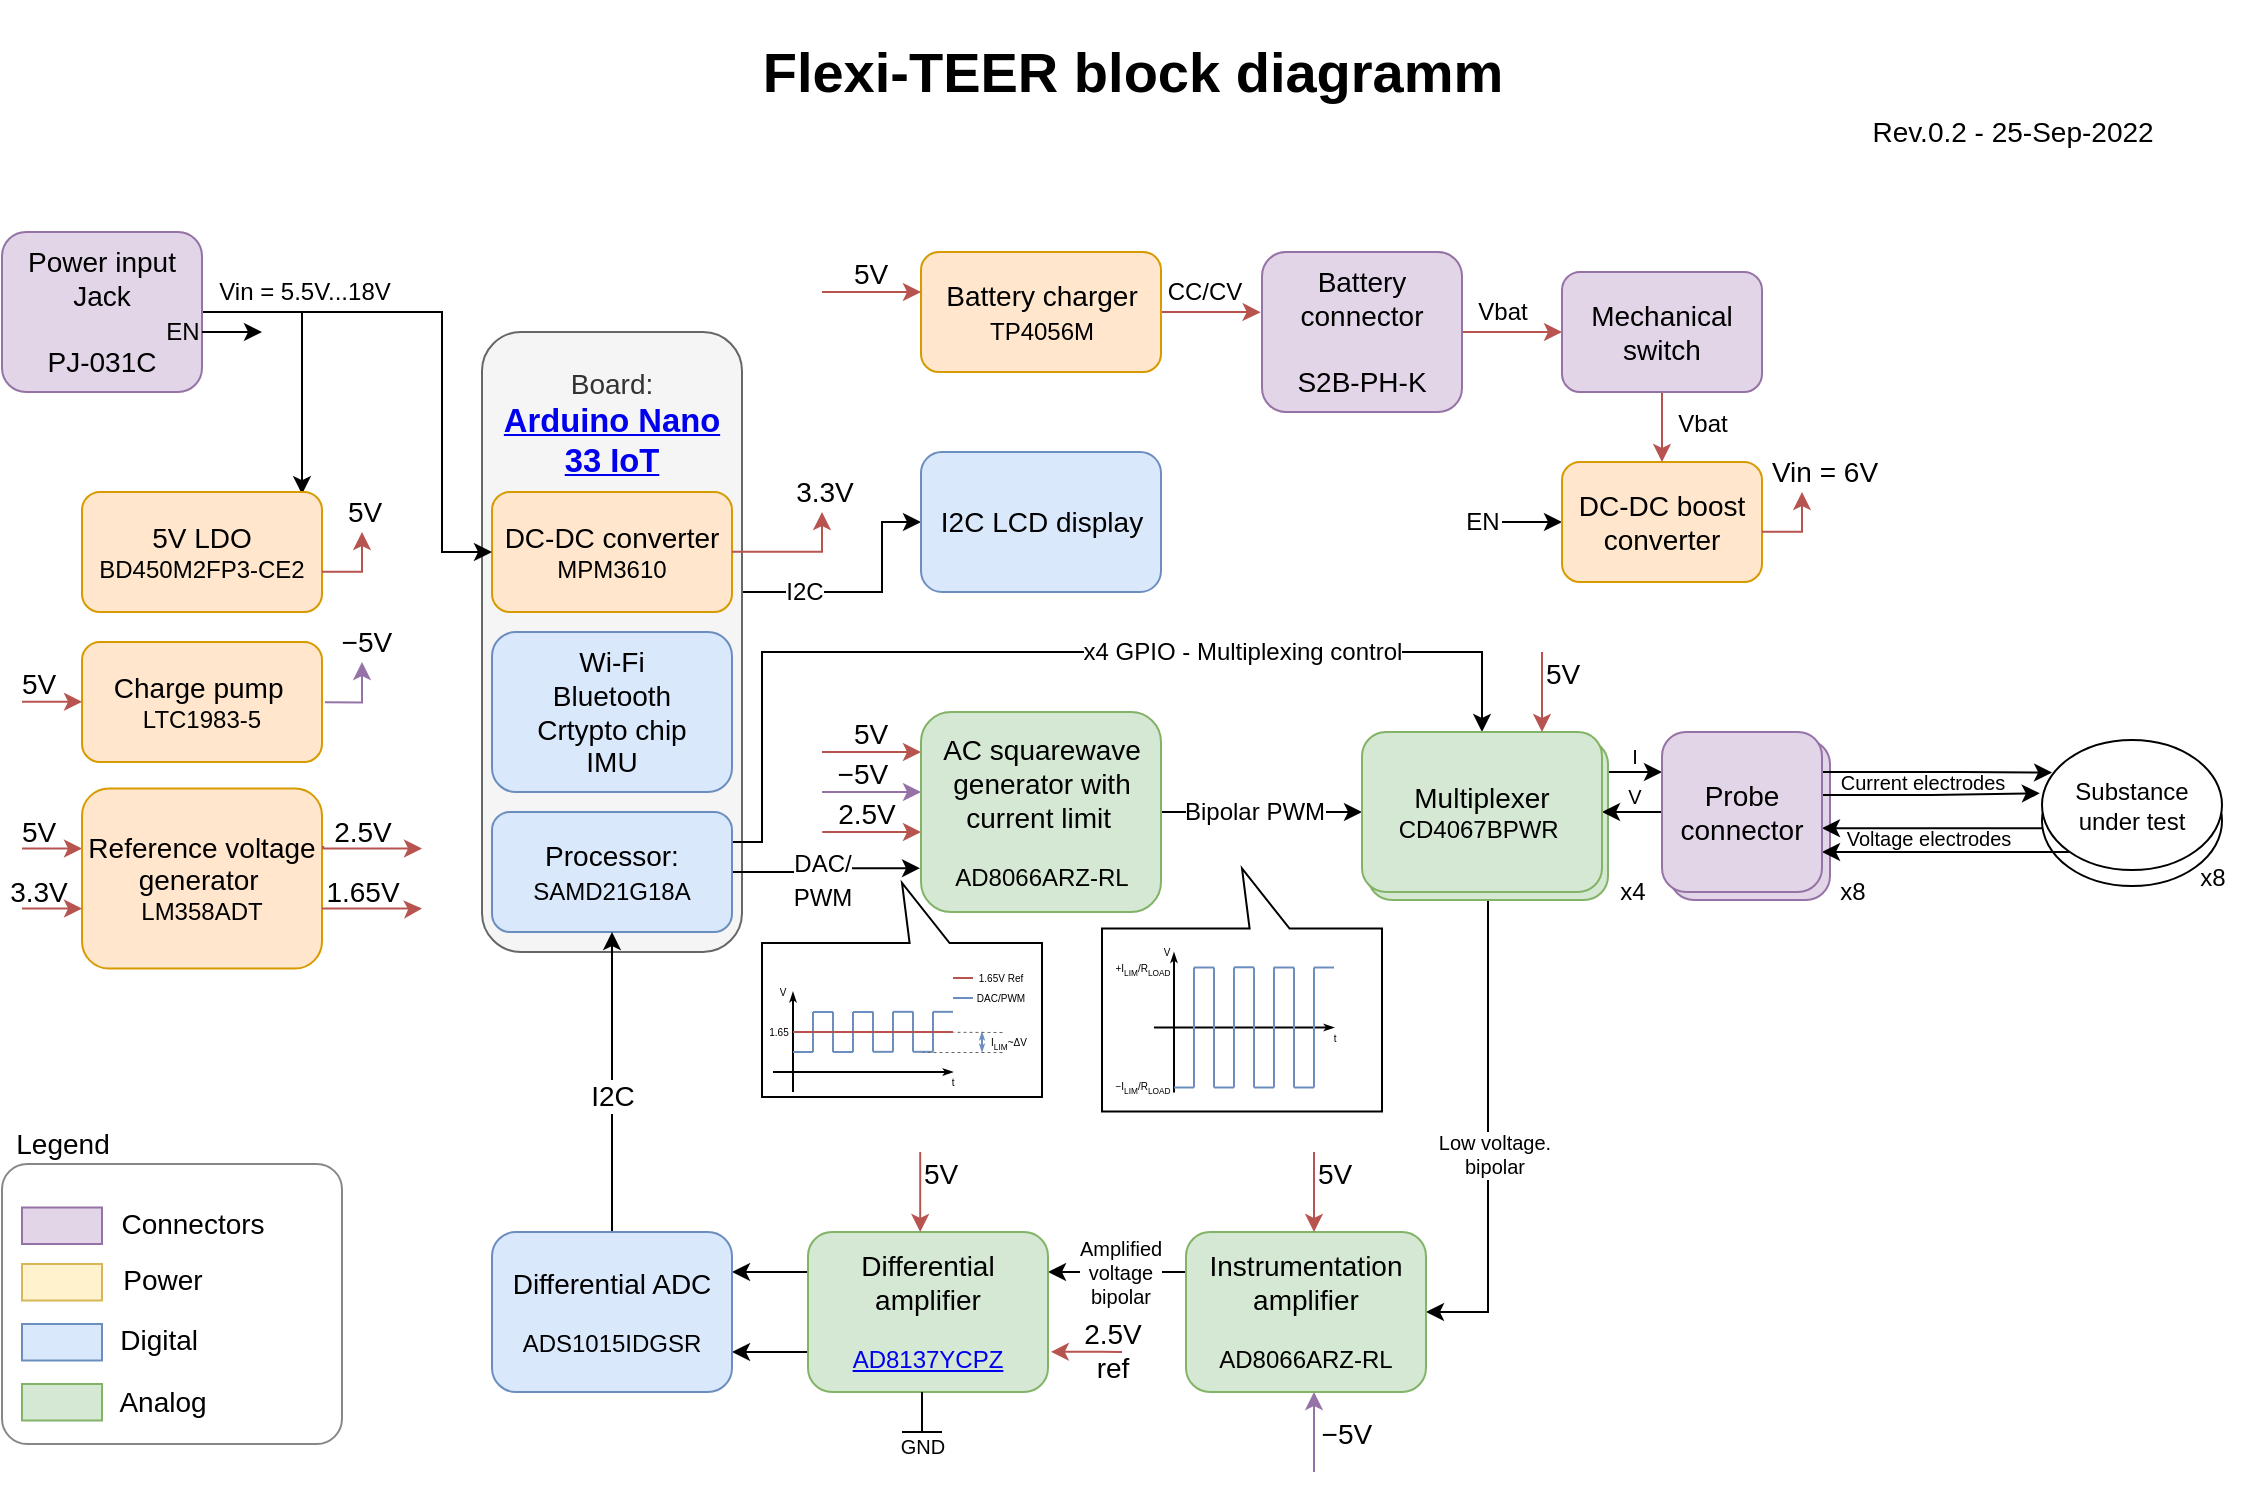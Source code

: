 <mxfile version="18.0.6" type="device" pages="2"><diagram id="FCipP-XCVue-EMuD5DaO" name="FLEXI-TEER"><mxGraphModel dx="1673" dy="1008" grid="1" gridSize="10" guides="1" tooltips="1" connect="1" arrows="1" fold="1" page="1" pageScale="1" pageWidth="1169" pageHeight="827" math="0" shadow="0"><root><mxCell id="0"/><mxCell id="1" parent="0"/><mxCell id="rXN3vVl6U9IUoKJIXUoY-141" value="&lt;font style=&quot;font-size: 14px;&quot;&gt;Probe connector&lt;/font&gt;" style="rounded=1;whiteSpace=wrap;html=1;labelBackgroundColor=none;fontSize=5;fillColor=#e1d5e7;strokeColor=#9673a6;" parent="1" vertex="1"><mxGeometry x="874" y="374" width="80" height="80" as="geometry"/></mxCell><mxCell id="rXN3vVl6U9IUoKJIXUoY-131" value="&lt;font style=&quot;font-size: 10px;&quot;&gt;Voltage electrodes&lt;/font&gt;" style="text;html=1;align=center;verticalAlign=middle;resizable=0;points=[];autosize=1;strokeColor=none;fillColor=none;fontSize=12;" parent="1" vertex="1"><mxGeometry x="953" y="413.25" width="100" height="20" as="geometry"/></mxCell><mxCell id="rXN3vVl6U9IUoKJIXUoY-133" value="" style="ellipse;whiteSpace=wrap;html=1;labelBackgroundColor=none;fontSize=12;fillColor=none;" parent="1" vertex="1"><mxGeometry x="1060" y="382" width="90" height="65" as="geometry"/></mxCell><mxCell id="rXN3vVl6U9IUoKJIXUoY-137" style="edgeStyle=orthogonalEdgeStyle;rounded=0;orthogonalLoop=1;jettySize=auto;html=1;exitX=1;exitY=0.25;exitDx=0;exitDy=0;entryX=0;entryY=0.25;entryDx=0;entryDy=0;fontSize=10;startArrow=none;startFill=0;endArrow=classic;endFill=1;startSize=6;endSize=6;strokeWidth=1;" parent="1" source="rXN3vVl6U9IUoKJIXUoY-119" target="rXN3vVl6U9IUoKJIXUoY-118" edge="1"><mxGeometry relative="1" as="geometry"/></mxCell><mxCell id="rXN3vVl6U9IUoKJIXUoY-138" value="I" style="edgeLabel;html=1;align=center;verticalAlign=middle;resizable=0;points=[];fontSize=10;" parent="rXN3vVl6U9IUoKJIXUoY-137" vertex="1" connectable="0"><mxGeometry x="0.259" relative="1" as="geometry"><mxPoint x="-3" y="-8" as="offset"/></mxGeometry></mxCell><mxCell id="rXN3vVl6U9IUoKJIXUoY-143" style="edgeStyle=orthogonalEdgeStyle;rounded=0;orthogonalLoop=1;jettySize=auto;html=1;exitX=0.5;exitY=1;exitDx=0;exitDy=0;entryX=1;entryY=0.5;entryDx=0;entryDy=0;fontSize=10;startArrow=none;startFill=0;endArrow=classic;endFill=1;startSize=6;endSize=6;strokeWidth=1;" parent="1" source="rXN3vVl6U9IUoKJIXUoY-123" target="rXN3vVl6U9IUoKJIXUoY-142" edge="1"><mxGeometry relative="1" as="geometry"/></mxCell><mxCell id="rXN3vVl6U9IUoKJIXUoY-146" value="Low voltage.&lt;br&gt;bipolar" style="edgeLabel;html=1;align=center;verticalAlign=middle;resizable=0;points=[];fontSize=10;" parent="rXN3vVl6U9IUoKJIXUoY-143" vertex="1" connectable="0"><mxGeometry x="0.068" y="3" relative="1" as="geometry"><mxPoint as="offset"/></mxGeometry></mxCell><mxCell id="rXN3vVl6U9IUoKJIXUoY-123" value="&lt;span class=&quot;YrbPuc WGKbId BBwThe&quot;&gt;&lt;font style=&quot;&quot;&gt;&lt;span style=&quot;font-size: 14px;&quot;&gt;Multiplexer&lt;/span&gt;&lt;br&gt;&lt;font style=&quot;font-size: 12px;&quot;&gt;CD4067BPWR&amp;nbsp;&lt;/font&gt;&lt;/font&gt;&lt;/span&gt;" style="rounded=1;whiteSpace=wrap;html=1;fillColor=#d5e8d4;strokeColor=#82b366;" parent="1" vertex="1"><mxGeometry x="723" y="374" width="120" height="80" as="geometry"/></mxCell><mxCell id="rXN3vVl6U9IUoKJIXUoY-37" value="" style="shape=callout;whiteSpace=wrap;html=1;perimeter=calloutPerimeter;labelBackgroundColor=none;fontSize=14;fillColor=none;rotation=-180;size=30;position=0.33;" parent="1" vertex="1"><mxGeometry x="420" y="445.5" width="140" height="107" as="geometry"/></mxCell><mxCell id="PXdDpLl5F25MCbmd8q_W-6" style="edgeStyle=orthogonalEdgeStyle;rounded=0;orthogonalLoop=1;jettySize=auto;html=1;exitX=1;exitY=0.5;exitDx=0;exitDy=0;entryX=0;entryY=0.5;entryDx=0;entryDy=0;fontSize=12;" edge="1" parent="1" source="rXN3vVl6U9IUoKJIXUoY-1" target="PXdDpLl5F25MCbmd8q_W-5"><mxGeometry relative="1" as="geometry"><Array as="points"><mxPoint x="410" y="300"/><mxPoint x="480" y="300"/><mxPoint x="480" y="265"/></Array></mxGeometry></mxCell><mxCell id="PXdDpLl5F25MCbmd8q_W-7" value="I2C" style="edgeLabel;html=1;align=center;verticalAlign=middle;resizable=0;points=[];fontSize=12;" vertex="1" connectable="0" parent="PXdDpLl5F25MCbmd8q_W-6"><mxGeometry x="-0.38" y="-1" relative="1" as="geometry"><mxPoint x="9" y="-1" as="offset"/></mxGeometry></mxCell><mxCell id="rXN3vVl6U9IUoKJIXUoY-1" value="&lt;font style=&quot;font-size: 14px;&quot;&gt;Board:&lt;br&gt;&lt;a style=&quot;background-color: initial;&quot; data-ved=&quot;2ahUKEwimmd67wef5AhVFmIsKHRliB68QFnoECBMQAQ&quot; data-usg=&quot;AOvVaw1fls3JvGUsyFF3k6WoiUpp&quot; data-jsarwt=&quot;1&quot; href=&quot;https://store-usa.arduino.cc/products/arduino-nano-33-iot&quot;&gt;&lt;h3 style=&quot;display: inline !important;&quot; class=&quot;LC20lb MBeuO DKV0Md&quot;&gt;Arduino Nano&lt;/h3&gt;&lt;/a&gt;&lt;br&gt;&lt;a data-ved=&quot;2ahUKEwimmd67wef5AhVFmIsKHRliB68QFnoECBMQAQ&quot; data-usg=&quot;AOvVaw1fls3JvGUsyFF3k6WoiUpp&quot; data-jsarwt=&quot;1&quot; href=&quot;https://store-usa.arduino.cc/products/arduino-nano-33-iot&quot;&gt;&lt;h3 style=&quot;display: inline !important;&quot; class=&quot;LC20lb MBeuO DKV0Md&quot;&gt;33 IoT&lt;/h3&gt;&lt;/a&gt;&lt;br&gt;&lt;br&gt;&lt;/font&gt;&lt;br&gt;&lt;br&gt;&lt;br&gt;&lt;br&gt;&lt;br&gt;&lt;br&gt;&lt;br&gt;&lt;br&gt;&lt;br&gt;&lt;br&gt;&lt;br&gt;&lt;br&gt;&lt;br&gt;&lt;br&gt;" style="rounded=1;whiteSpace=wrap;html=1;fillColor=#f5f5f5;fontColor=#333333;strokeColor=#666666;" parent="1" vertex="1"><mxGeometry x="280" y="170" width="130" height="310" as="geometry"/></mxCell><mxCell id="rXN3vVl6U9IUoKJIXUoY-2" value="&lt;font style=&quot;&quot;&gt;&lt;font style=&quot;font-size: 14px;&quot;&gt;DC-DC converter&lt;/font&gt;&lt;br&gt;&lt;span dir=&quot;ltr&quot; role=&quot;presentation&quot; style=&quot;left: 144.109px; top: 740.055px; transform: scaleX(1.032);&quot;&gt;&lt;font style=&quot;font-size: 12px;&quot;&gt;MPM3610&lt;/font&gt;&lt;/span&gt;&lt;/font&gt;" style="rounded=1;whiteSpace=wrap;html=1;fillColor=#ffe6cc;strokeColor=#d79b00;" parent="1" vertex="1"><mxGeometry x="285" y="250" width="120" height="60" as="geometry"/></mxCell><mxCell id="rXN3vVl6U9IUoKJIXUoY-3" value="&lt;font style=&quot;font-size: 14px;&quot;&gt;Wi-Fi&lt;br&gt;Bluetooth&lt;br&gt;Crtypto chip&lt;br&gt;IMU&lt;/font&gt;" style="rounded=1;whiteSpace=wrap;html=1;fillColor=#dae8fc;strokeColor=#6c8ebf;" parent="1" vertex="1"><mxGeometry x="285" y="320" width="120" height="80" as="geometry"/></mxCell><mxCell id="rXN3vVl6U9IUoKJIXUoY-32" style="edgeStyle=orthogonalEdgeStyle;rounded=0;orthogonalLoop=1;jettySize=auto;html=1;exitX=1;exitY=0.5;exitDx=0;exitDy=0;fontSize=14;startArrow=none;startFill=0;endArrow=classic;endFill=1;entryX=-0.004;entryY=0.781;entryDx=0;entryDy=0;entryPerimeter=0;" parent="1" source="rXN3vVl6U9IUoKJIXUoY-6" target="rXN3vVl6U9IUoKJIXUoY-14" edge="1"><mxGeometry relative="1" as="geometry"><mxPoint x="405" y="445" as="sourcePoint"/><mxPoint x="470" y="400" as="targetPoint"/></mxGeometry></mxCell><mxCell id="rXN3vVl6U9IUoKJIXUoY-33" value="&lt;font style=&quot;font-size: 12px;&quot;&gt;DAC/&lt;br&gt;PWM&lt;/font&gt;" style="edgeLabel;html=1;align=center;verticalAlign=middle;resizable=0;points=[];fontSize=14;" parent="rXN3vVl6U9IUoKJIXUoY-32" vertex="1" connectable="0"><mxGeometry x="-0.293" relative="1" as="geometry"><mxPoint x="11" y="3" as="offset"/></mxGeometry></mxCell><mxCell id="rXN3vVl6U9IUoKJIXUoY-148" style="edgeStyle=orthogonalEdgeStyle;rounded=0;orthogonalLoop=1;jettySize=auto;html=1;exitX=1;exitY=0.25;exitDx=0;exitDy=0;entryX=0.5;entryY=0;entryDx=0;entryDy=0;fontSize=10;startArrow=none;startFill=0;endArrow=classic;endFill=1;startSize=6;endSize=6;strokeWidth=1;" parent="1" source="rXN3vVl6U9IUoKJIXUoY-6" target="rXN3vVl6U9IUoKJIXUoY-119" edge="1"><mxGeometry relative="1" as="geometry"><Array as="points"><mxPoint x="420" y="425"/><mxPoint x="420" y="330"/><mxPoint x="780" y="330"/></Array></mxGeometry></mxCell><mxCell id="rXN3vVl6U9IUoKJIXUoY-149" value="&lt;font style=&quot;font-size: 12px;&quot;&gt;x4 GPIO - Multiplexing control&lt;/font&gt;" style="edgeLabel;html=1;align=center;verticalAlign=middle;resizable=0;points=[];fontSize=10;" parent="rXN3vVl6U9IUoKJIXUoY-148" vertex="1" connectable="0"><mxGeometry x="0.516" y="-3" relative="1" as="geometry"><mxPoint x="-37" y="-3" as="offset"/></mxGeometry></mxCell><mxCell id="rXN3vVl6U9IUoKJIXUoY-6" value="&lt;font style=&quot;&quot;&gt;Processor:&lt;br style=&quot;&quot;&gt;&lt;span style=&quot;left: 118.721px; top: 227.013px; transform: scaleX(0.989);&quot; dir=&quot;ltr&quot; role=&quot;presentation&quot;&gt;&lt;font style=&quot;font-size: 12px;&quot;&gt;SAMD21G18A&lt;/font&gt;&lt;/span&gt;&lt;/font&gt;" style="rounded=1;whiteSpace=wrap;html=1;fontSize=14;fillColor=#dae8fc;strokeColor=#6c8ebf;" parent="1" vertex="1"><mxGeometry x="285" y="410" width="120" height="60" as="geometry"/></mxCell><mxCell id="FwMHXKm658HA4kingpj1-1" style="edgeStyle=orthogonalEdgeStyle;rounded=0;orthogonalLoop=1;jettySize=auto;html=1;exitX=1;exitY=0.5;exitDx=0;exitDy=0;fontSize=12;entryX=0.914;entryY=0.019;entryDx=0;entryDy=0;entryPerimeter=0;" edge="1" parent="1" source="rXN3vVl6U9IUoKJIXUoY-7" target="FwMHXKm658HA4kingpj1-3"><mxGeometry relative="1" as="geometry"><mxPoint x="210" y="160" as="targetPoint"/><Array as="points"><mxPoint x="190" y="160"/><mxPoint x="190" y="251"/></Array></mxGeometry></mxCell><mxCell id="FwMHXKm658HA4kingpj1-2" value="Vin = 5.5V...18V" style="edgeLabel;html=1;align=center;verticalAlign=middle;resizable=0;points=[];fontSize=12;" vertex="1" connectable="0" parent="FwMHXKm658HA4kingpj1-1"><mxGeometry x="-0.343" y="1" relative="1" as="geometry"><mxPoint x="4" y="-9" as="offset"/></mxGeometry></mxCell><mxCell id="FwMHXKm658HA4kingpj1-4" style="edgeStyle=orthogonalEdgeStyle;rounded=0;orthogonalLoop=1;jettySize=auto;html=1;exitX=1;exitY=0.5;exitDx=0;exitDy=0;entryX=0;entryY=0.5;entryDx=0;entryDy=0;fontSize=12;" edge="1" parent="1" source="rXN3vVl6U9IUoKJIXUoY-7" target="rXN3vVl6U9IUoKJIXUoY-2"><mxGeometry relative="1" as="geometry"><Array as="points"><mxPoint x="260" y="160"/><mxPoint x="260" y="280"/></Array></mxGeometry></mxCell><mxCell id="rXN3vVl6U9IUoKJIXUoY-7" value="Power input&lt;br&gt;Jack &lt;br&gt;&lt;br&gt;PJ-031C" style="rounded=1;whiteSpace=wrap;html=1;fontSize=14;fillColor=#e1d5e7;strokeColor=#9673a6;" parent="1" vertex="1"><mxGeometry x="40" y="120" width="100" height="80" as="geometry"/></mxCell><mxCell id="rXN3vVl6U9IUoKJIXUoY-12" value="&lt;font style=&quot;font-size: 14px;&quot;&gt;Charge pump&lt;/font&gt;&amp;nbsp;&lt;br&gt;LTC1983-5" style="rounded=1;whiteSpace=wrap;html=1;fillColor=#ffe6cc;strokeColor=#d79b00;" parent="1" vertex="1"><mxGeometry x="80" y="325" width="120" height="60" as="geometry"/></mxCell><mxCell id="rXN3vVl6U9IUoKJIXUoY-15" style="edgeStyle=orthogonalEdgeStyle;rounded=0;orthogonalLoop=1;jettySize=auto;html=1;exitX=0;exitY=0.5;exitDx=0;exitDy=0;fontSize=14;startArrow=classic;startFill=1;endArrow=none;endFill=0;fillColor=#f8cecc;strokeColor=#b85450;" parent="1" edge="1"><mxGeometry relative="1" as="geometry"><mxPoint x="50" y="428.25" as="targetPoint"/><mxPoint x="80" y="428.25" as="sourcePoint"/></mxGeometry></mxCell><mxCell id="rXN3vVl6U9IUoKJIXUoY-17" value="5V" style="edgeLabel;html=1;align=center;verticalAlign=middle;resizable=0;points=[];fontSize=14;labelBackgroundColor=none;" parent="rXN3vVl6U9IUoKJIXUoY-15" vertex="1" connectable="0"><mxGeometry x="0.278" relative="1" as="geometry"><mxPoint x="-3" y="-9" as="offset"/></mxGeometry></mxCell><mxCell id="rXN3vVl6U9IUoKJIXUoY-13" value="&lt;span style=&quot;font-size: 14px;&quot;&gt;Reference voltage generator&lt;/span&gt;&amp;nbsp;&lt;br&gt;LM358ADT" style="rounded=1;whiteSpace=wrap;html=1;fillColor=#ffe6cc;strokeColor=#d79b00;" parent="1" vertex="1"><mxGeometry x="80" y="398.25" width="120" height="90" as="geometry"/></mxCell><mxCell id="rXN3vVl6U9IUoKJIXUoY-124" style="edgeStyle=orthogonalEdgeStyle;rounded=0;orthogonalLoop=1;jettySize=auto;html=1;exitX=1;exitY=0.5;exitDx=0;exitDy=0;entryX=0;entryY=0.5;entryDx=0;entryDy=0;fontSize=12;startArrow=none;startFill=0;endArrow=classic;endFill=1;startSize=6;endSize=6;strokeWidth=1;" parent="1" source="rXN3vVl6U9IUoKJIXUoY-14" target="rXN3vVl6U9IUoKJIXUoY-119" edge="1"><mxGeometry relative="1" as="geometry"/></mxCell><mxCell id="rXN3vVl6U9IUoKJIXUoY-125" value="Bipolar PWM" style="edgeLabel;html=1;align=center;verticalAlign=middle;resizable=0;points=[];fontSize=12;" parent="rXN3vVl6U9IUoKJIXUoY-124" vertex="1" connectable="0"><mxGeometry x="-0.248" y="-2" relative="1" as="geometry"><mxPoint x="8" y="-2" as="offset"/></mxGeometry></mxCell><mxCell id="rXN3vVl6U9IUoKJIXUoY-14" value="&lt;font style=&quot;font-size: 14px;&quot;&gt;AC squarewave generator with current limit&lt;/font&gt;&amp;nbsp;&lt;br&gt;&lt;br&gt;AD8066ARZ-RL" style="rounded=1;whiteSpace=wrap;html=1;fillColor=#d5e8d4;strokeColor=#82b366;" parent="1" vertex="1"><mxGeometry x="499.5" y="360" width="120" height="100" as="geometry"/></mxCell><mxCell id="rXN3vVl6U9IUoKJIXUoY-18" style="edgeStyle=orthogonalEdgeStyle;rounded=0;orthogonalLoop=1;jettySize=auto;html=1;exitX=0;exitY=0.5;exitDx=0;exitDy=0;fontSize=14;startArrow=classic;startFill=1;endArrow=none;endFill=0;fillColor=#f8cecc;strokeColor=#b85450;" parent="1" edge="1"><mxGeometry relative="1" as="geometry"><mxPoint x="50" y="458.25" as="targetPoint"/><mxPoint x="80" y="458.25" as="sourcePoint"/><Array as="points"><mxPoint x="60" y="458.25"/><mxPoint x="60" y="458.25"/></Array></mxGeometry></mxCell><mxCell id="rXN3vVl6U9IUoKJIXUoY-19" value="3.3V" style="edgeLabel;html=1;align=center;verticalAlign=middle;resizable=0;points=[];fontSize=14;labelBackgroundColor=none;" parent="rXN3vVl6U9IUoKJIXUoY-18" vertex="1" connectable="0"><mxGeometry x="0.278" relative="1" as="geometry"><mxPoint x="-3" y="-9" as="offset"/></mxGeometry></mxCell><mxCell id="rXN3vVl6U9IUoKJIXUoY-20" style="edgeStyle=orthogonalEdgeStyle;rounded=0;orthogonalLoop=1;jettySize=auto;html=1;fontSize=14;startArrow=classic;startFill=1;endArrow=none;endFill=0;entryX=1.005;entryY=0.319;entryDx=0;entryDy=0;entryPerimeter=0;fillColor=#f8cecc;strokeColor=#b85450;" parent="1" target="rXN3vVl6U9IUoKJIXUoY-13" edge="1"><mxGeometry relative="1" as="geometry"><mxPoint x="210" y="428.25" as="targetPoint"/><mxPoint x="250" y="428.25" as="sourcePoint"/><Array as="points"><mxPoint x="201" y="428.25"/></Array></mxGeometry></mxCell><mxCell id="rXN3vVl6U9IUoKJIXUoY-21" value="2.5V" style="edgeLabel;html=1;align=center;verticalAlign=middle;resizable=0;points=[];fontSize=14;labelBackgroundColor=none;" parent="rXN3vVl6U9IUoKJIXUoY-20" vertex="1" connectable="0"><mxGeometry x="0.278" relative="1" as="geometry"><mxPoint x="2" y="-9" as="offset"/></mxGeometry></mxCell><mxCell id="rXN3vVl6U9IUoKJIXUoY-22" style="edgeStyle=orthogonalEdgeStyle;rounded=0;orthogonalLoop=1;jettySize=auto;html=1;fontSize=14;startArrow=classic;startFill=1;endArrow=none;endFill=0;entryX=1;entryY=0.667;entryDx=0;entryDy=0;entryPerimeter=0;fillColor=#f8cecc;strokeColor=#b85450;" parent="1" target="rXN3vVl6U9IUoKJIXUoY-13" edge="1"><mxGeometry relative="1" as="geometry"><mxPoint x="210.0" y="458.25" as="targetPoint"/><mxPoint x="250" y="458.25" as="sourcePoint"/><Array as="points"><mxPoint x="249" y="458.25"/></Array></mxGeometry></mxCell><mxCell id="rXN3vVl6U9IUoKJIXUoY-23" value="1.65V" style="edgeLabel;html=1;align=center;verticalAlign=middle;resizable=0;points=[];fontSize=14;labelBackgroundColor=none;" parent="rXN3vVl6U9IUoKJIXUoY-22" vertex="1" connectable="0"><mxGeometry x="0.278" relative="1" as="geometry"><mxPoint x="2" y="-9" as="offset"/></mxGeometry></mxCell><mxCell id="rXN3vVl6U9IUoKJIXUoY-24" style="edgeStyle=orthogonalEdgeStyle;rounded=0;orthogonalLoop=1;jettySize=auto;html=1;exitX=0;exitY=0.5;exitDx=0;exitDy=0;fontSize=14;startArrow=classic;startFill=1;endArrow=none;endFill=0;fillColor=#f8cecc;strokeColor=#b85450;" parent="1" edge="1"><mxGeometry relative="1" as="geometry"><mxPoint x="50" y="354.9" as="targetPoint"/><mxPoint x="80" y="354.9" as="sourcePoint"/></mxGeometry></mxCell><mxCell id="rXN3vVl6U9IUoKJIXUoY-25" value="5V" style="edgeLabel;html=1;align=center;verticalAlign=middle;resizable=0;points=[];fontSize=14;labelBackgroundColor=none;" parent="rXN3vVl6U9IUoKJIXUoY-24" vertex="1" connectable="0"><mxGeometry x="0.278" relative="1" as="geometry"><mxPoint x="-3" y="-9" as="offset"/></mxGeometry></mxCell><mxCell id="rXN3vVl6U9IUoKJIXUoY-26" style="edgeStyle=orthogonalEdgeStyle;rounded=0;orthogonalLoop=1;jettySize=auto;html=1;fontSize=14;startArrow=classic;startFill=1;endArrow=none;endFill=0;fillColor=#e1d5e7;strokeColor=#9673a6;entryX=1.012;entryY=0.503;entryDx=0;entryDy=0;entryPerimeter=0;" parent="1" target="rXN3vVl6U9IUoKJIXUoY-12" edge="1"><mxGeometry relative="1" as="geometry"><mxPoint x="210" y="354.9" as="targetPoint"/><mxPoint x="220" y="335" as="sourcePoint"/><Array as="points"><mxPoint x="220" y="335"/><mxPoint x="220" y="355"/></Array></mxGeometry></mxCell><mxCell id="rXN3vVl6U9IUoKJIXUoY-27" value="&lt;span&gt;&amp;nbsp;−&lt;/span&gt;5V" style="edgeLabel;html=1;align=center;verticalAlign=middle;resizable=0;points=[];fontSize=14;labelBackgroundColor=none;" parent="rXN3vVl6U9IUoKJIXUoY-26" vertex="1" connectable="0"><mxGeometry x="0.278" relative="1" as="geometry"><mxPoint x="5" y="-30" as="offset"/></mxGeometry></mxCell><mxCell id="rXN3vVl6U9IUoKJIXUoY-28" style="edgeStyle=orthogonalEdgeStyle;rounded=0;orthogonalLoop=1;jettySize=auto;html=1;exitX=0;exitY=0.5;exitDx=0;exitDy=0;fontSize=14;startArrow=classic;startFill=1;endArrow=none;endFill=0;fillColor=#e1d5e7;strokeColor=#9673a6;" parent="1" edge="1"><mxGeometry relative="1" as="geometry"><mxPoint x="450" y="400" as="targetPoint"/><mxPoint x="499.5" y="400.01" as="sourcePoint"/></mxGeometry></mxCell><mxCell id="rXN3vVl6U9IUoKJIXUoY-29" value="&lt;span&gt;&amp;nbsp;−&lt;/span&gt;5V" style="edgeLabel;html=1;align=center;verticalAlign=middle;resizable=0;points=[];fontSize=14;labelBackgroundColor=none;" parent="rXN3vVl6U9IUoKJIXUoY-28" vertex="1" connectable="0"><mxGeometry x="0.278" relative="1" as="geometry"><mxPoint y="-9" as="offset"/></mxGeometry></mxCell><mxCell id="rXN3vVl6U9IUoKJIXUoY-30" style="edgeStyle=orthogonalEdgeStyle;rounded=0;orthogonalLoop=1;jettySize=auto;html=1;exitX=0;exitY=0.5;exitDx=0;exitDy=0;fontSize=14;startArrow=classic;startFill=1;endArrow=none;endFill=0;fillColor=#f8cecc;strokeColor=#b85450;" parent="1" edge="1"><mxGeometry relative="1" as="geometry"><mxPoint x="450" y="380" as="targetPoint"/><mxPoint x="499.5" y="380" as="sourcePoint"/></mxGeometry></mxCell><mxCell id="rXN3vVl6U9IUoKJIXUoY-31" value="5V" style="edgeLabel;html=1;align=center;verticalAlign=middle;resizable=0;points=[];fontSize=14;labelBackgroundColor=none;" parent="rXN3vVl6U9IUoKJIXUoY-30" vertex="1" connectable="0"><mxGeometry x="0.278" relative="1" as="geometry"><mxPoint x="6" y="-9" as="offset"/></mxGeometry></mxCell><mxCell id="rXN3vVl6U9IUoKJIXUoY-35" style="edgeStyle=orthogonalEdgeStyle;rounded=0;orthogonalLoop=1;jettySize=auto;html=1;fontSize=14;startArrow=classic;startFill=1;endArrow=none;endFill=0;entryX=1.005;entryY=0.319;entryDx=0;entryDy=0;entryPerimeter=0;fillColor=#f8cecc;strokeColor=#b85450;" parent="1" edge="1"><mxGeometry relative="1" as="geometry"><mxPoint x="450.1" y="420" as="targetPoint"/><mxPoint x="499.5" y="420" as="sourcePoint"/><Array as="points"><mxPoint x="499.5" y="420"/></Array></mxGeometry></mxCell><mxCell id="rXN3vVl6U9IUoKJIXUoY-36" value="2.5V" style="edgeLabel;html=1;align=center;verticalAlign=middle;resizable=0;points=[];fontSize=14;labelBackgroundColor=none;" parent="rXN3vVl6U9IUoKJIXUoY-35" vertex="1" connectable="0"><mxGeometry x="0.278" relative="1" as="geometry"><mxPoint x="4" y="-9" as="offset"/></mxGeometry></mxCell><mxCell id="rXN3vVl6U9IUoKJIXUoY-38" value="" style="endArrow=classicThin;html=1;rounded=0;fontSize=14;startArrow=none;startFill=0;endFill=1;strokeWidth=1;endSize=2;" parent="1" edge="1"><mxGeometry width="50" height="50" relative="1" as="geometry"><mxPoint x="435.5" y="550" as="sourcePoint"/><mxPoint x="435.5" y="500" as="targetPoint"/></mxGeometry></mxCell><mxCell id="rXN3vVl6U9IUoKJIXUoY-39" value="" style="endArrow=none;html=1;rounded=0;fontSize=14;endFill=0;startArrow=classicThin;startFill=1;endSize=3;startSize=2;" parent="1" edge="1"><mxGeometry width="50" height="50" relative="1" as="geometry"><mxPoint x="515.5" y="540" as="sourcePoint"/><mxPoint x="425.5" y="540" as="targetPoint"/></mxGeometry></mxCell><mxCell id="rXN3vVl6U9IUoKJIXUoY-42" value="" style="endArrow=none;html=1;rounded=0;fontSize=14;fillColor=#dae8fc;strokeColor=#6c8ebf;" parent="1" edge="1"><mxGeometry width="50" height="50" relative="1" as="geometry"><mxPoint x="465.5" y="530" as="sourcePoint"/><mxPoint x="465.5" y="510" as="targetPoint"/></mxGeometry></mxCell><mxCell id="rXN3vVl6U9IUoKJIXUoY-44" value="" style="endArrow=none;html=1;rounded=0;fontSize=14;fillColor=#dae8fc;strokeColor=#6c8ebf;" parent="1" edge="1"><mxGeometry width="50" height="50" relative="1" as="geometry"><mxPoint x="475.5" y="510" as="sourcePoint"/><mxPoint x="465.5" y="510" as="targetPoint"/></mxGeometry></mxCell><mxCell id="rXN3vVl6U9IUoKJIXUoY-50" value="" style="endArrow=none;html=1;rounded=0;fontSize=14;fillColor=#dae8fc;strokeColor=#6c8ebf;" parent="1" edge="1"><mxGeometry width="50" height="50" relative="1" as="geometry"><mxPoint x="455.5" y="530" as="sourcePoint"/><mxPoint x="455.5" y="510" as="targetPoint"/></mxGeometry></mxCell><mxCell id="rXN3vVl6U9IUoKJIXUoY-51" value="" style="endArrow=none;html=1;rounded=0;fontSize=14;fillColor=#dae8fc;strokeColor=#6c8ebf;" parent="1" edge="1"><mxGeometry width="50" height="50" relative="1" as="geometry"><mxPoint x="455.5" y="510" as="sourcePoint"/><mxPoint x="445.5" y="510" as="targetPoint"/></mxGeometry></mxCell><mxCell id="rXN3vVl6U9IUoKJIXUoY-52" value="" style="endArrow=none;html=1;rounded=0;fontSize=14;fillColor=#dae8fc;strokeColor=#6c8ebf;" parent="1" edge="1"><mxGeometry width="50" height="50" relative="1" as="geometry"><mxPoint x="465.5" y="530" as="sourcePoint"/><mxPoint x="455.5" y="530" as="targetPoint"/><Array as="points"><mxPoint x="465.5" y="530"/></Array></mxGeometry></mxCell><mxCell id="rXN3vVl6U9IUoKJIXUoY-53" value="" style="endArrow=none;html=1;rounded=0;fontSize=14;fillColor=#dae8fc;strokeColor=#6c8ebf;" parent="1" edge="1"><mxGeometry width="50" height="50" relative="1" as="geometry"><mxPoint x="445.5" y="530" as="sourcePoint"/><mxPoint x="445.5" y="510" as="targetPoint"/></mxGeometry></mxCell><mxCell id="rXN3vVl6U9IUoKJIXUoY-54" value="" style="endArrow=none;html=1;rounded=0;fontSize=14;fillColor=#dae8fc;strokeColor=#6c8ebf;" parent="1" edge="1"><mxGeometry width="50" height="50" relative="1" as="geometry"><mxPoint x="525.5" y="503" as="sourcePoint"/><mxPoint x="515.5" y="503" as="targetPoint"/></mxGeometry></mxCell><mxCell id="rXN3vVl6U9IUoKJIXUoY-56" value="&lt;font style=&quot;font-size: 5px;&quot;&gt;DAC/PWM&lt;/font&gt;" style="edgeLabel;html=1;align=center;verticalAlign=middle;resizable=0;points=[];fontSize=14;" parent="rXN3vVl6U9IUoKJIXUoY-54" vertex="1" connectable="0"><mxGeometry x="-0.68" y="1" relative="1" as="geometry"><mxPoint x="15" y="-4" as="offset"/></mxGeometry></mxCell><mxCell id="rXN3vVl6U9IUoKJIXUoY-55" value="" style="endArrow=none;html=1;rounded=0;fontSize=14;fillColor=#dae8fc;strokeColor=#6c8ebf;" parent="1" edge="1"><mxGeometry width="50" height="50" relative="1" as="geometry"><mxPoint x="445.5" y="530" as="sourcePoint"/><mxPoint x="435.5" y="530" as="targetPoint"/><Array as="points"><mxPoint x="445.5" y="530"/></Array></mxGeometry></mxCell><mxCell id="rXN3vVl6U9IUoKJIXUoY-58" value="" style="endArrow=none;html=1;rounded=0;fontSize=14;fillColor=#dae8fc;strokeColor=#6c8ebf;" parent="1" edge="1"><mxGeometry width="50" height="50" relative="1" as="geometry"><mxPoint x="485.5" y="529.91" as="sourcePoint"/><mxPoint x="485.5" y="509.91" as="targetPoint"/></mxGeometry></mxCell><mxCell id="rXN3vVl6U9IUoKJIXUoY-59" value="" style="endArrow=none;html=1;rounded=0;fontSize=14;fillColor=#dae8fc;strokeColor=#6c8ebf;" parent="1" edge="1"><mxGeometry width="50" height="50" relative="1" as="geometry"><mxPoint x="495.5" y="509.91" as="sourcePoint"/><mxPoint x="485.5" y="509.91" as="targetPoint"/></mxGeometry></mxCell><mxCell id="rXN3vVl6U9IUoKJIXUoY-60" value="" style="endArrow=none;html=1;rounded=0;fontSize=14;fillColor=#dae8fc;strokeColor=#6c8ebf;" parent="1" edge="1"><mxGeometry width="50" height="50" relative="1" as="geometry"><mxPoint x="475.5" y="529.91" as="sourcePoint"/><mxPoint x="475.5" y="509.91" as="targetPoint"/></mxGeometry></mxCell><mxCell id="rXN3vVl6U9IUoKJIXUoY-61" value="" style="endArrow=none;html=1;rounded=0;fontSize=14;fillColor=#dae8fc;strokeColor=#6c8ebf;" parent="1" edge="1"><mxGeometry width="50" height="50" relative="1" as="geometry"><mxPoint x="485.5" y="529.91" as="sourcePoint"/><mxPoint x="475.5" y="529.91" as="targetPoint"/><Array as="points"><mxPoint x="485.5" y="529.91"/></Array></mxGeometry></mxCell><mxCell id="rXN3vVl6U9IUoKJIXUoY-62" value="" style="endArrow=none;html=1;rounded=0;fontSize=14;fillColor=#dae8fc;strokeColor=#6c8ebf;" parent="1" edge="1"><mxGeometry width="50" height="50" relative="1" as="geometry"><mxPoint x="505.5" y="529.91" as="sourcePoint"/><mxPoint x="505.5" y="509.91" as="targetPoint"/></mxGeometry></mxCell><mxCell id="rXN3vVl6U9IUoKJIXUoY-63" value="" style="endArrow=none;html=1;rounded=0;fontSize=14;fillColor=#dae8fc;strokeColor=#6c8ebf;" parent="1" edge="1"><mxGeometry width="50" height="50" relative="1" as="geometry"><mxPoint x="515.5" y="509.91" as="sourcePoint"/><mxPoint x="505.5" y="509.91" as="targetPoint"/></mxGeometry></mxCell><mxCell id="rXN3vVl6U9IUoKJIXUoY-64" value="" style="endArrow=none;html=1;rounded=0;fontSize=14;fillColor=#dae8fc;strokeColor=#6c8ebf;" parent="1" edge="1"><mxGeometry width="50" height="50" relative="1" as="geometry"><mxPoint x="495.5" y="529.91" as="sourcePoint"/><mxPoint x="495.5" y="509.91" as="targetPoint"/></mxGeometry></mxCell><mxCell id="rXN3vVl6U9IUoKJIXUoY-65" value="" style="endArrow=none;html=1;rounded=0;fontSize=14;fillColor=#dae8fc;strokeColor=#6c8ebf;" parent="1" edge="1"><mxGeometry width="50" height="50" relative="1" as="geometry"><mxPoint x="505.5" y="529.91" as="sourcePoint"/><mxPoint x="495.5" y="529.91" as="targetPoint"/><Array as="points"><mxPoint x="505.5" y="529.91"/></Array></mxGeometry></mxCell><mxCell id="rXN3vVl6U9IUoKJIXUoY-66" value="" style="endArrow=none;html=1;rounded=0;fontSize=14;fillColor=#f8cecc;strokeColor=#b85450;" parent="1" edge="1"><mxGeometry width="50" height="50" relative="1" as="geometry"><mxPoint x="525.5" y="493.0" as="sourcePoint"/><mxPoint x="515.5" y="493.0" as="targetPoint"/></mxGeometry></mxCell><mxCell id="rXN3vVl6U9IUoKJIXUoY-67" value="&lt;span style=&quot;font-size: 5px;&quot;&gt;1.65V Ref&lt;/span&gt;" style="edgeLabel;html=1;align=center;verticalAlign=middle;resizable=0;points=[];fontSize=14;" parent="rXN3vVl6U9IUoKJIXUoY-66" vertex="1" connectable="0"><mxGeometry x="-0.68" y="1" relative="1" as="geometry"><mxPoint x="15" y="-4" as="offset"/></mxGeometry></mxCell><mxCell id="rXN3vVl6U9IUoKJIXUoY-68" value="" style="endArrow=none;html=1;rounded=0;fontSize=14;fillColor=#f8cecc;strokeColor=#b85450;" parent="1" edge="1"><mxGeometry width="50" height="50" relative="1" as="geometry"><mxPoint x="515.5" y="520" as="sourcePoint"/><mxPoint x="435.5" y="520" as="targetPoint"/></mxGeometry></mxCell><mxCell id="rXN3vVl6U9IUoKJIXUoY-69" value="1.65" style="text;html=1;align=center;verticalAlign=middle;resizable=0;points=[];autosize=1;strokeColor=none;fillColor=none;fontSize=5;" parent="1" vertex="1"><mxGeometry x="413" y="514" width="30" height="10" as="geometry"/></mxCell><mxCell id="rXN3vVl6U9IUoKJIXUoY-70" value="V" style="text;html=1;align=center;verticalAlign=middle;resizable=0;points=[];autosize=1;strokeColor=none;fillColor=none;fontSize=5;" parent="1" vertex="1"><mxGeometry x="420" y="494" width="20" height="10" as="geometry"/></mxCell><mxCell id="rXN3vVl6U9IUoKJIXUoY-71" value="" style="endArrow=classicThin;html=1;rounded=0;fontSize=14;fillColor=#dae8fc;strokeColor=#6c8ebf;startArrow=classicThin;startFill=1;startSize=1;endSize=1;endFill=1;" parent="1" edge="1"><mxGeometry width="50" height="50" relative="1" as="geometry"><mxPoint x="530" y="530" as="sourcePoint"/><mxPoint x="530" y="520" as="targetPoint"/></mxGeometry></mxCell><mxCell id="rXN3vVl6U9IUoKJIXUoY-72" value="" style="endArrow=none;html=1;rounded=0;fontSize=14;fillColor=#f5f5f5;strokeColor=#666666;dashed=1;strokeWidth=0.5;" parent="1" edge="1"><mxGeometry width="50" height="50" relative="1" as="geometry"><mxPoint x="540" y="520" as="sourcePoint"/><mxPoint x="515.5" y="519.91" as="targetPoint"/></mxGeometry></mxCell><mxCell id="rXN3vVl6U9IUoKJIXUoY-73" value="" style="endArrow=none;html=1;rounded=0;fontSize=14;fillColor=#f5f5f5;strokeColor=#666666;dashed=1;strokeWidth=0.5;" parent="1" edge="1"><mxGeometry width="50" height="50" relative="1" as="geometry"><mxPoint x="540" y="530" as="sourcePoint"/><mxPoint x="500" y="530" as="targetPoint"/></mxGeometry></mxCell><mxCell id="rXN3vVl6U9IUoKJIXUoY-74" value="I&lt;sub&gt;LIM&lt;/sub&gt;~ΔV" style="text;html=1;align=center;verticalAlign=middle;resizable=0;points=[];autosize=1;strokeColor=none;fillColor=none;fontSize=5;" parent="1" vertex="1"><mxGeometry x="528" y="520" width="30" height="10" as="geometry"/></mxCell><mxCell id="rXN3vVl6U9IUoKJIXUoY-75" value="" style="endArrow=classicThin;html=1;rounded=0;fontSize=14;startArrow=none;startFill=0;endFill=1;strokeWidth=1;endSize=2;" parent="1" edge="1"><mxGeometry width="50" height="50" relative="1" as="geometry"><mxPoint x="626" y="550.25" as="sourcePoint"/><mxPoint x="626" y="480.25" as="targetPoint"/></mxGeometry></mxCell><mxCell id="rXN3vVl6U9IUoKJIXUoY-76" value="" style="endArrow=none;html=1;rounded=0;fontSize=14;endFill=0;startArrow=classicThin;startFill=1;endSize=3;startSize=2;" parent="1" edge="1"><mxGeometry width="50" height="50" relative="1" as="geometry"><mxPoint x="706" y="517.75" as="sourcePoint"/><mxPoint x="616" y="517.75" as="targetPoint"/></mxGeometry></mxCell><mxCell id="rXN3vVl6U9IUoKJIXUoY-77" value="" style="endArrow=none;html=1;rounded=0;fontSize=14;fillColor=#dae8fc;strokeColor=#6c8ebf;" parent="1" edge="1"><mxGeometry width="50" height="50" relative="1" as="geometry"><mxPoint x="656" y="547.75" as="sourcePoint"/><mxPoint x="656" y="487.75" as="targetPoint"/></mxGeometry></mxCell><mxCell id="rXN3vVl6U9IUoKJIXUoY-79" value="" style="endArrow=none;html=1;rounded=0;fontSize=14;fillColor=#dae8fc;strokeColor=#6c8ebf;" parent="1" edge="1"><mxGeometry width="50" height="50" relative="1" as="geometry"><mxPoint x="646" y="547.75" as="sourcePoint"/><mxPoint x="646" y="487.75" as="targetPoint"/></mxGeometry></mxCell><mxCell id="rXN3vVl6U9IUoKJIXUoY-80" value="" style="endArrow=none;html=1;rounded=0;fontSize=14;fillColor=#dae8fc;strokeColor=#6c8ebf;" parent="1" edge="1"><mxGeometry width="50" height="50" relative="1" as="geometry"><mxPoint x="646" y="487.75" as="sourcePoint"/><mxPoint x="636" y="487.75" as="targetPoint"/></mxGeometry></mxCell><mxCell id="rXN3vVl6U9IUoKJIXUoY-81" value="" style="endArrow=none;html=1;rounded=0;fontSize=14;fillColor=#dae8fc;strokeColor=#6c8ebf;" parent="1" edge="1"><mxGeometry width="50" height="50" relative="1" as="geometry"><mxPoint x="656" y="547.75" as="sourcePoint"/><mxPoint x="646" y="547.75" as="targetPoint"/><Array as="points"><mxPoint x="656" y="547.75"/></Array></mxGeometry></mxCell><mxCell id="rXN3vVl6U9IUoKJIXUoY-82" value="" style="endArrow=none;html=1;rounded=0;fontSize=14;fillColor=#dae8fc;strokeColor=#6c8ebf;" parent="1" edge="1"><mxGeometry width="50" height="50" relative="1" as="geometry"><mxPoint x="636" y="547.75" as="sourcePoint"/><mxPoint x="636" y="487.75" as="targetPoint"/></mxGeometry></mxCell><mxCell id="rXN3vVl6U9IUoKJIXUoY-85" value="" style="endArrow=none;html=1;rounded=0;fontSize=14;fillColor=#dae8fc;strokeColor=#6c8ebf;" parent="1" edge="1"><mxGeometry width="50" height="50" relative="1" as="geometry"><mxPoint x="636" y="547.75" as="sourcePoint"/><mxPoint x="626" y="547.75" as="targetPoint"/><Array as="points"><mxPoint x="636" y="547.75"/></Array></mxGeometry></mxCell><mxCell id="rXN3vVl6U9IUoKJIXUoY-97" value="V" style="text;html=1;align=center;verticalAlign=middle;resizable=0;points=[];autosize=1;strokeColor=none;fillColor=none;fontSize=5;" parent="1" vertex="1"><mxGeometry x="612" y="474.25" width="20" height="10" as="geometry"/></mxCell><mxCell id="rXN3vVl6U9IUoKJIXUoY-102" value="" style="endArrow=none;html=1;rounded=0;fontSize=14;fillColor=#dae8fc;strokeColor=#6c8ebf;" parent="1" edge="1"><mxGeometry width="50" height="50" relative="1" as="geometry"><mxPoint x="666" y="487.64" as="sourcePoint"/><mxPoint x="656" y="487.64" as="targetPoint"/></mxGeometry></mxCell><mxCell id="rXN3vVl6U9IUoKJIXUoY-103" value="" style="endArrow=none;html=1;rounded=0;fontSize=14;fillColor=#dae8fc;strokeColor=#6c8ebf;" parent="1" edge="1"><mxGeometry width="50" height="50" relative="1" as="geometry"><mxPoint x="676" y="547.75" as="sourcePoint"/><mxPoint x="676" y="487.64" as="targetPoint"/></mxGeometry></mxCell><mxCell id="rXN3vVl6U9IUoKJIXUoY-104" value="" style="endArrow=none;html=1;rounded=0;fontSize=14;fillColor=#dae8fc;strokeColor=#6c8ebf;" parent="1" edge="1"><mxGeometry width="50" height="50" relative="1" as="geometry"><mxPoint x="676" y="547.75" as="sourcePoint"/><mxPoint x="666" y="547.75" as="targetPoint"/><Array as="points"><mxPoint x="676" y="547.75"/><mxPoint x="666" y="547.75"/></Array></mxGeometry></mxCell><mxCell id="rXN3vVl6U9IUoKJIXUoY-105" value="" style="endArrow=none;html=1;rounded=0;fontSize=14;fillColor=#dae8fc;strokeColor=#6c8ebf;" parent="1" edge="1"><mxGeometry width="50" height="50" relative="1" as="geometry"><mxPoint x="666" y="547.75" as="sourcePoint"/><mxPoint x="666" y="487.75" as="targetPoint"/></mxGeometry></mxCell><mxCell id="rXN3vVl6U9IUoKJIXUoY-109" value="t" style="text;html=1;align=center;verticalAlign=middle;resizable=0;points=[];autosize=1;strokeColor=none;fillColor=none;fontSize=5;" parent="1" vertex="1"><mxGeometry x="505" y="539" width="20" height="10" as="geometry"/></mxCell><mxCell id="rXN3vVl6U9IUoKJIXUoY-110" value="t" style="text;html=1;align=center;verticalAlign=middle;resizable=0;points=[];autosize=1;strokeColor=none;fillColor=none;fontSize=5;" parent="1" vertex="1"><mxGeometry x="696" y="516.75" width="20" height="10" as="geometry"/></mxCell><mxCell id="rXN3vVl6U9IUoKJIXUoY-111" value="" style="endArrow=none;html=1;rounded=0;fontSize=14;fillColor=#dae8fc;strokeColor=#6c8ebf;" parent="1" edge="1"><mxGeometry width="50" height="50" relative="1" as="geometry"><mxPoint x="686" y="487.75" as="sourcePoint"/><mxPoint x="676" y="487.75" as="targetPoint"/></mxGeometry></mxCell><mxCell id="rXN3vVl6U9IUoKJIXUoY-112" value="" style="endArrow=none;html=1;rounded=0;fontSize=14;fillColor=#dae8fc;strokeColor=#6c8ebf;" parent="1" edge="1"><mxGeometry width="50" height="50" relative="1" as="geometry"><mxPoint x="686" y="547.75" as="sourcePoint"/><mxPoint x="686" y="487.75" as="targetPoint"/></mxGeometry></mxCell><mxCell id="rXN3vVl6U9IUoKJIXUoY-113" value="" style="endArrow=none;html=1;rounded=0;fontSize=14;fillColor=#dae8fc;strokeColor=#6c8ebf;" parent="1" edge="1"><mxGeometry width="50" height="50" relative="1" as="geometry"><mxPoint x="696" y="547.75" as="sourcePoint"/><mxPoint x="686" y="547.75" as="targetPoint"/></mxGeometry></mxCell><mxCell id="rXN3vVl6U9IUoKJIXUoY-114" value="" style="endArrow=none;html=1;rounded=0;fontSize=14;fillColor=#dae8fc;strokeColor=#6c8ebf;" parent="1" edge="1"><mxGeometry width="50" height="50" relative="1" as="geometry"><mxPoint x="696" y="547.75" as="sourcePoint"/><mxPoint x="696" y="487.75" as="targetPoint"/></mxGeometry></mxCell><mxCell id="rXN3vVl6U9IUoKJIXUoY-115" value="" style="endArrow=none;html=1;rounded=0;fontSize=14;fillColor=#dae8fc;strokeColor=#6c8ebf;" parent="1" edge="1"><mxGeometry width="50" height="50" relative="1" as="geometry"><mxPoint x="706" y="487.75" as="sourcePoint"/><mxPoint x="696" y="487.75" as="targetPoint"/></mxGeometry></mxCell><mxCell id="rXN3vVl6U9IUoKJIXUoY-116" value="+I&lt;sub&gt;LIM&lt;/sub&gt;/R&lt;sub&gt;LOAD&lt;/sub&gt;" style="text;html=1;align=center;verticalAlign=middle;resizable=0;points=[];autosize=1;strokeColor=none;fillColor=none;fontSize=5;" parent="1" vertex="1"><mxGeometry x="590" y="483.25" width="40" height="10" as="geometry"/></mxCell><mxCell id="rXN3vVl6U9IUoKJIXUoY-117" value="&lt;font style=&quot;font-size: 5px;&quot;&gt;−&lt;/font&gt;I&lt;sub&gt;LIM&lt;/sub&gt;/R&lt;sub&gt;LOAD&lt;/sub&gt;" style="text;html=1;align=center;verticalAlign=middle;resizable=0;points=[];autosize=1;strokeColor=none;fillColor=none;fontSize=5;" parent="1" vertex="1"><mxGeometry x="590" y="541.75" width="40" height="10" as="geometry"/></mxCell><mxCell id="rXN3vVl6U9IUoKJIXUoY-126" style="edgeStyle=orthogonalEdgeStyle;rounded=0;orthogonalLoop=1;jettySize=auto;html=1;exitX=1;exitY=0.25;exitDx=0;exitDy=0;fontSize=12;startArrow=none;startFill=0;endArrow=classic;endFill=1;startSize=6;endSize=6;strokeWidth=1;entryX=0.056;entryY=0.25;entryDx=0;entryDy=0;entryPerimeter=0;" parent="1" source="rXN3vVl6U9IUoKJIXUoY-118" target="rXN3vVl6U9IUoKJIXUoY-132" edge="1"><mxGeometry relative="1" as="geometry"><mxPoint x="1020" y="390.056" as="targetPoint"/><Array as="points"><mxPoint x="1020" y="390"/></Array></mxGeometry></mxCell><mxCell id="rXN3vVl6U9IUoKJIXUoY-127" style="edgeStyle=orthogonalEdgeStyle;rounded=0;orthogonalLoop=1;jettySize=auto;html=1;exitX=1.003;exitY=0.394;exitDx=0;exitDy=0;fontSize=12;startArrow=none;startFill=0;endArrow=classic;endFill=1;startSize=6;endSize=6;strokeWidth=1;entryX=-0.012;entryY=0.41;entryDx=0;entryDy=0;entryPerimeter=0;exitPerimeter=0;" parent="1" source="rXN3vVl6U9IUoKJIXUoY-118" target="rXN3vVl6U9IUoKJIXUoY-132" edge="1"><mxGeometry relative="1" as="geometry"><mxPoint x="1020" y="401.056" as="targetPoint"/><mxPoint x="990" y="401" as="sourcePoint"/></mxGeometry></mxCell><mxCell id="rXN3vVl6U9IUoKJIXUoY-128" style="edgeStyle=orthogonalEdgeStyle;rounded=0;orthogonalLoop=1;jettySize=auto;html=1;exitX=1;exitY=0.75;exitDx=0;exitDy=0;fontSize=12;startArrow=classic;startFill=1;endArrow=none;endFill=0;startSize=6;endSize=6;strokeWidth=1;" parent="1" source="rXN3vVl6U9IUoKJIXUoY-118" target="rXN3vVl6U9IUoKJIXUoY-132" edge="1"><mxGeometry relative="1" as="geometry"><mxPoint x="1020" y="430.056" as="targetPoint"/><Array as="points"><mxPoint x="1040" y="430"/><mxPoint x="1040" y="430"/></Array></mxGeometry></mxCell><mxCell id="rXN3vVl6U9IUoKJIXUoY-129" style="edgeStyle=orthogonalEdgeStyle;rounded=0;orthogonalLoop=1;jettySize=auto;html=1;exitX=1;exitY=0.601;exitDx=0;exitDy=0;fontSize=12;startArrow=classic;startFill=1;endArrow=none;endFill=0;startSize=6;endSize=6;strokeWidth=1;entryX=0;entryY=0.678;entryDx=0;entryDy=0;entryPerimeter=0;exitPerimeter=0;" parent="1" source="rXN3vVl6U9IUoKJIXUoY-118" target="rXN3vVl6U9IUoKJIXUoY-132" edge="1"><mxGeometry relative="1" as="geometry"><mxPoint x="1020" y="418.056" as="targetPoint"/><mxPoint x="990" y="418" as="sourcePoint"/></mxGeometry></mxCell><mxCell id="rXN3vVl6U9IUoKJIXUoY-139" style="edgeStyle=orthogonalEdgeStyle;rounded=0;orthogonalLoop=1;jettySize=auto;html=1;exitX=0;exitY=0.5;exitDx=0;exitDy=0;entryX=1;entryY=0.5;entryDx=0;entryDy=0;fontSize=10;startArrow=none;startFill=0;endArrow=classic;endFill=1;startSize=6;endSize=6;strokeWidth=1;" parent="1" source="rXN3vVl6U9IUoKJIXUoY-118" target="rXN3vVl6U9IUoKJIXUoY-119" edge="1"><mxGeometry relative="1" as="geometry"/></mxCell><mxCell id="rXN3vVl6U9IUoKJIXUoY-140" value="V" style="edgeLabel;html=1;align=center;verticalAlign=middle;resizable=0;points=[];fontSize=10;" parent="rXN3vVl6U9IUoKJIXUoY-139" vertex="1" connectable="0"><mxGeometry x="-0.361" y="-1" relative="1" as="geometry"><mxPoint x="-5" y="-7" as="offset"/></mxGeometry></mxCell><mxCell id="rXN3vVl6U9IUoKJIXUoY-118" value="&lt;font style=&quot;font-size: 14px;&quot;&gt;Probe connector&lt;/font&gt;" style="rounded=1;whiteSpace=wrap;html=1;labelBackgroundColor=none;fontSize=5;fillColor=#e1d5e7;strokeColor=#9673a6;" parent="1" vertex="1"><mxGeometry x="870" y="370" width="80" height="80" as="geometry"/></mxCell><mxCell id="rXN3vVl6U9IUoKJIXUoY-119" value="&lt;span class=&quot;YrbPuc WGKbId BBwThe&quot;&gt;&lt;font style=&quot;&quot;&gt;&lt;span style=&quot;font-size: 14px;&quot;&gt;Multiplexer&lt;/span&gt;&lt;br&gt;&lt;font style=&quot;font-size: 12px;&quot;&gt;CD4067BPWR&amp;nbsp;&lt;/font&gt;&lt;/font&gt;&lt;/span&gt;" style="rounded=1;whiteSpace=wrap;html=1;fillColor=#d5e8d4;strokeColor=#82b366;" parent="1" vertex="1"><mxGeometry x="720" y="370" width="120" height="80" as="geometry"/></mxCell><mxCell id="rXN3vVl6U9IUoKJIXUoY-121" value="" style="shape=callout;whiteSpace=wrap;html=1;perimeter=calloutPerimeter;labelBackgroundColor=none;fontSize=14;fillColor=none;rotation=-180;size=30;position=0.33;position2=0.5;" parent="1" vertex="1"><mxGeometry x="590" y="438.25" width="140" height="121.5" as="geometry"/></mxCell><mxCell id="rXN3vVl6U9IUoKJIXUoY-122" value="x4" style="text;html=1;align=center;verticalAlign=middle;resizable=0;points=[];autosize=1;strokeColor=none;fillColor=none;fontSize=12;" parent="1" vertex="1"><mxGeometry x="840" y="440" width="30" height="20" as="geometry"/></mxCell><mxCell id="rXN3vVl6U9IUoKJIXUoY-130" value="&lt;font style=&quot;font-size: 10px;&quot;&gt;Current electrodes&lt;/font&gt;" style="text;html=1;align=center;verticalAlign=middle;resizable=0;points=[];autosize=1;strokeColor=none;fillColor=none;fontSize=12;" parent="1" vertex="1"><mxGeometry x="950" y="385" width="100" height="20" as="geometry"/></mxCell><mxCell id="rXN3vVl6U9IUoKJIXUoY-132" value="Substance &lt;br&gt;under test" style="ellipse;whiteSpace=wrap;html=1;labelBackgroundColor=none;fontSize=12;" parent="1" vertex="1"><mxGeometry x="1060" y="374" width="90" height="65" as="geometry"/></mxCell><mxCell id="rXN3vVl6U9IUoKJIXUoY-135" value="x8" style="text;html=1;align=center;verticalAlign=middle;resizable=0;points=[];autosize=1;strokeColor=none;fillColor=none;fontSize=12;" parent="1" vertex="1"><mxGeometry x="950" y="440" width="30" height="20" as="geometry"/></mxCell><mxCell id="rXN3vVl6U9IUoKJIXUoY-136" value="x8" style="text;html=1;align=center;verticalAlign=middle;resizable=0;points=[];autosize=1;strokeColor=none;fillColor=none;fontSize=12;" parent="1" vertex="1"><mxGeometry x="1130" y="433.25" width="30" height="20" as="geometry"/></mxCell><mxCell id="rXN3vVl6U9IUoKJIXUoY-145" style="edgeStyle=orthogonalEdgeStyle;rounded=0;orthogonalLoop=1;jettySize=auto;html=1;exitX=0;exitY=0.25;exitDx=0;exitDy=0;entryX=1;entryY=0.25;entryDx=0;entryDy=0;fontSize=10;startArrow=none;startFill=0;endArrow=classic;endFill=1;startSize=6;endSize=6;strokeWidth=1;" parent="1" source="rXN3vVl6U9IUoKJIXUoY-142" target="rXN3vVl6U9IUoKJIXUoY-144" edge="1"><mxGeometry relative="1" as="geometry"/></mxCell><mxCell id="rXN3vVl6U9IUoKJIXUoY-147" value="Amplified&lt;br&gt;voltage&lt;br&gt;bipolar" style="edgeLabel;html=1;align=center;verticalAlign=middle;resizable=0;points=[];fontSize=10;" parent="rXN3vVl6U9IUoKJIXUoY-145" vertex="1" connectable="0"><mxGeometry x="-0.27" y="2" relative="1" as="geometry"><mxPoint x="-8" y="-2" as="offset"/></mxGeometry></mxCell><mxCell id="rXN3vVl6U9IUoKJIXUoY-142" value="&lt;span class=&quot;YrbPuc WGKbId BBwThe&quot;&gt;&lt;font style=&quot;&quot;&gt;&lt;span style=&quot;font-size: 14px;&quot;&gt;Instrumentation amplifier&lt;/span&gt;&lt;br&gt;&lt;font style=&quot;font-size: 12px;&quot;&gt;&lt;br&gt;AD8066ARZ-RL&lt;/font&gt;&lt;/font&gt;&lt;/span&gt;" style="rounded=1;whiteSpace=wrap;html=1;fillColor=#d5e8d4;strokeColor=#82b366;" parent="1" vertex="1"><mxGeometry x="632" y="620" width="120" height="80" as="geometry"/></mxCell><mxCell id="rXN3vVl6U9IUoKJIXUoY-151" style="edgeStyle=orthogonalEdgeStyle;rounded=0;orthogonalLoop=1;jettySize=auto;html=1;exitX=0;exitY=0.25;exitDx=0;exitDy=0;entryX=1;entryY=0.25;entryDx=0;entryDy=0;fontSize=12;startArrow=none;startFill=0;endArrow=classic;endFill=1;startSize=6;endSize=6;strokeWidth=1;" parent="1" source="rXN3vVl6U9IUoKJIXUoY-144" target="rXN3vVl6U9IUoKJIXUoY-150" edge="1"><mxGeometry relative="1" as="geometry"/></mxCell><mxCell id="rXN3vVl6U9IUoKJIXUoY-152" style="edgeStyle=orthogonalEdgeStyle;rounded=0;orthogonalLoop=1;jettySize=auto;html=1;exitX=0;exitY=0.75;exitDx=0;exitDy=0;entryX=1;entryY=0.75;entryDx=0;entryDy=0;fontSize=12;startArrow=none;startFill=0;endArrow=classic;endFill=1;startSize=6;endSize=6;strokeWidth=1;" parent="1" source="rXN3vVl6U9IUoKJIXUoY-144" target="rXN3vVl6U9IUoKJIXUoY-150" edge="1"><mxGeometry relative="1" as="geometry"/></mxCell><mxCell id="rXN3vVl6U9IUoKJIXUoY-144" value="&lt;span class=&quot;YrbPuc WGKbId BBwThe&quot;&gt;&lt;font style=&quot;&quot;&gt;&lt;span style=&quot;font-size: 14px;&quot;&gt;Differential amplifier&lt;/span&gt;&lt;br&gt;&lt;font style=&quot;font-size: 12px;&quot;&gt;&lt;br&gt;&lt;a href=&quot;https://www.analog.com/en/analog-dialogue/articles/rules-for-high-speed-differential-adc-drivers.html#:~:text=ADC%20drivers%E2%80%94circuits%20often%20specifically,mode%20offset%20adjustment%2C%20and%20filtering&quot;&gt;AD8137YCPZ&lt;/a&gt;&lt;br&gt;&lt;/font&gt;&lt;/font&gt;&lt;/span&gt;" style="rounded=1;whiteSpace=wrap;html=1;fillColor=#d5e8d4;strokeColor=#82b366;" parent="1" vertex="1"><mxGeometry x="443" y="620" width="120" height="80" as="geometry"/></mxCell><mxCell id="rXN3vVl6U9IUoKJIXUoY-169" style="edgeStyle=orthogonalEdgeStyle;rounded=0;orthogonalLoop=1;jettySize=auto;html=1;exitX=0.5;exitY=0;exitDx=0;exitDy=0;entryX=0.5;entryY=1;entryDx=0;entryDy=0;fontSize=10;startArrow=none;startFill=0;endArrow=classic;endFill=1;startSize=6;endSize=6;strokeWidth=1;" parent="1" source="rXN3vVl6U9IUoKJIXUoY-150" target="rXN3vVl6U9IUoKJIXUoY-6" edge="1"><mxGeometry relative="1" as="geometry"/></mxCell><mxCell id="rXN3vVl6U9IUoKJIXUoY-170" value="&lt;font style=&quot;font-size: 14px;&quot;&gt;I2C&lt;/font&gt;" style="edgeLabel;html=1;align=center;verticalAlign=middle;resizable=0;points=[];fontSize=14;" parent="rXN3vVl6U9IUoKJIXUoY-169" vertex="1" connectable="0"><mxGeometry x="-0.242" y="3" relative="1" as="geometry"><mxPoint x="3" y="-11" as="offset"/></mxGeometry></mxCell><mxCell id="rXN3vVl6U9IUoKJIXUoY-150" value="&lt;span class=&quot;YrbPuc WGKbId BBwThe&quot;&gt;&lt;font style=&quot;&quot;&gt;&lt;span style=&quot;font-size: 14px;&quot;&gt;Differential ADC&lt;/span&gt;&lt;br&gt;&lt;font style=&quot;font-size: 12px;&quot;&gt;&lt;br&gt;ADS1015IDGSR&lt;br&gt;&lt;/font&gt;&lt;/font&gt;&lt;/span&gt;" style="rounded=1;whiteSpace=wrap;html=1;fillColor=#dae8fc;strokeColor=#6c8ebf;" parent="1" vertex="1"><mxGeometry x="285" y="620" width="120" height="80" as="geometry"/></mxCell><mxCell id="rXN3vVl6U9IUoKJIXUoY-154" style="edgeStyle=orthogonalEdgeStyle;rounded=0;orthogonalLoop=1;jettySize=auto;html=1;exitX=0.75;exitY=0;exitDx=0;exitDy=0;fontSize=14;startArrow=classic;startFill=1;endArrow=none;endFill=0;fillColor=#f8cecc;strokeColor=#b85450;" parent="1" source="rXN3vVl6U9IUoKJIXUoY-119" edge="1"><mxGeometry relative="1" as="geometry"><mxPoint x="810" y="330" as="targetPoint"/><mxPoint x="840" y="360" as="sourcePoint"/><Array as="points"><mxPoint x="810" y="330"/></Array></mxGeometry></mxCell><mxCell id="rXN3vVl6U9IUoKJIXUoY-155" value="5V" style="edgeLabel;html=1;align=center;verticalAlign=middle;resizable=0;points=[];fontSize=14;labelBackgroundColor=none;" parent="rXN3vVl6U9IUoKJIXUoY-154" vertex="1" connectable="0"><mxGeometry x="0.278" relative="1" as="geometry"><mxPoint x="10" y="-4" as="offset"/></mxGeometry></mxCell><mxCell id="rXN3vVl6U9IUoKJIXUoY-156" style="edgeStyle=orthogonalEdgeStyle;rounded=0;orthogonalLoop=1;jettySize=auto;html=1;exitX=0.75;exitY=0;exitDx=0;exitDy=0;fontSize=14;startArrow=classic;startFill=1;endArrow=none;endFill=0;fillColor=#f8cecc;strokeColor=#b85450;" parent="1" edge="1"><mxGeometry relative="1" as="geometry"><mxPoint x="696" y="580" as="targetPoint"/><mxPoint x="696" y="620" as="sourcePoint"/><Array as="points"><mxPoint x="696" y="580"/></Array></mxGeometry></mxCell><mxCell id="rXN3vVl6U9IUoKJIXUoY-157" value="5V" style="edgeLabel;html=1;align=center;verticalAlign=middle;resizable=0;points=[];fontSize=14;labelBackgroundColor=none;" parent="rXN3vVl6U9IUoKJIXUoY-156" vertex="1" connectable="0"><mxGeometry x="0.278" relative="1" as="geometry"><mxPoint x="10" y="-4" as="offset"/></mxGeometry></mxCell><mxCell id="rXN3vVl6U9IUoKJIXUoY-158" style="edgeStyle=orthogonalEdgeStyle;rounded=0;orthogonalLoop=1;jettySize=auto;html=1;exitX=0.75;exitY=0;exitDx=0;exitDy=0;fontSize=14;startArrow=none;startFill=0;endArrow=classic;endFill=1;fillColor=#e1d5e7;strokeColor=#9673a6;" parent="1" edge="1"><mxGeometry relative="1" as="geometry"><mxPoint x="696" y="700" as="targetPoint"/><mxPoint x="696" y="740" as="sourcePoint"/><Array as="points"><mxPoint x="696" y="700"/></Array></mxGeometry></mxCell><mxCell id="rXN3vVl6U9IUoKJIXUoY-159" value="&amp;nbsp;−5V" style="edgeLabel;html=1;align=center;verticalAlign=middle;resizable=0;points=[];fontSize=14;labelBackgroundColor=none;" parent="rXN3vVl6U9IUoKJIXUoY-158" vertex="1" connectable="0"><mxGeometry x="0.278" relative="1" as="geometry"><mxPoint x="14" y="6" as="offset"/></mxGeometry></mxCell><mxCell id="rXN3vVl6U9IUoKJIXUoY-161" style="edgeStyle=orthogonalEdgeStyle;rounded=0;orthogonalLoop=1;jettySize=auto;html=1;fontSize=14;startArrow=classic;startFill=1;endArrow=none;endFill=0;fillColor=#f8cecc;strokeColor=#b85450;exitX=1.012;exitY=0.749;exitDx=0;exitDy=0;exitPerimeter=0;" parent="1" source="rXN3vVl6U9IUoKJIXUoY-144" edge="1"><mxGeometry relative="1" as="geometry"><mxPoint x="600" y="680" as="targetPoint"/><mxPoint x="619.5" y="681.29" as="sourcePoint"/><Array as="points"><mxPoint x="590" y="680"/><mxPoint x="590" y="680"/></Array></mxGeometry></mxCell><mxCell id="rXN3vVl6U9IUoKJIXUoY-162" value="2.5V&lt;br&gt;ref" style="edgeLabel;html=1;align=center;verticalAlign=middle;resizable=0;points=[];fontSize=14;labelBackgroundColor=none;" parent="rXN3vVl6U9IUoKJIXUoY-161" vertex="1" connectable="0"><mxGeometry x="0.278" relative="1" as="geometry"><mxPoint x="8" y="-1" as="offset"/></mxGeometry></mxCell><mxCell id="rXN3vVl6U9IUoKJIXUoY-163" style="edgeStyle=orthogonalEdgeStyle;rounded=0;orthogonalLoop=1;jettySize=auto;html=1;exitX=0.75;exitY=0;exitDx=0;exitDy=0;fontSize=14;startArrow=classic;startFill=1;endArrow=none;endFill=0;fillColor=#f8cecc;strokeColor=#b85450;" parent="1" edge="1"><mxGeometry relative="1" as="geometry"><mxPoint x="499.1" y="580" as="targetPoint"/><mxPoint x="499.1" y="620" as="sourcePoint"/><Array as="points"><mxPoint x="499.1" y="580"/></Array></mxGeometry></mxCell><mxCell id="rXN3vVl6U9IUoKJIXUoY-164" value="5V" style="edgeLabel;html=1;align=center;verticalAlign=middle;resizable=0;points=[];fontSize=14;labelBackgroundColor=none;" parent="rXN3vVl6U9IUoKJIXUoY-163" vertex="1" connectable="0"><mxGeometry x="0.278" relative="1" as="geometry"><mxPoint x="10" y="-4" as="offset"/></mxGeometry></mxCell><mxCell id="rXN3vVl6U9IUoKJIXUoY-165" value="" style="endArrow=none;html=1;rounded=0;fontSize=12;startSize=6;endSize=6;strokeWidth=1;" parent="1" edge="1"><mxGeometry width="50" height="50" relative="1" as="geometry"><mxPoint x="500" y="720" as="sourcePoint"/><mxPoint x="500" y="700" as="targetPoint"/></mxGeometry></mxCell><mxCell id="rXN3vVl6U9IUoKJIXUoY-166" value="" style="endArrow=none;html=1;rounded=0;fontSize=12;startSize=6;endSize=6;strokeWidth=1;" parent="1" edge="1"><mxGeometry width="50" height="50" relative="1" as="geometry"><mxPoint x="510" y="720" as="sourcePoint"/><mxPoint x="490" y="720" as="targetPoint"/></mxGeometry></mxCell><mxCell id="rXN3vVl6U9IUoKJIXUoY-167" value="&lt;font style=&quot;font-size: 10px;&quot;&gt;GND&lt;/font&gt;" style="edgeLabel;html=1;align=center;verticalAlign=middle;resizable=0;points=[];fontSize=14;labelBackgroundColor=none;" parent="1" vertex="1" connectable="0"><mxGeometry x="499.503" y="726.0" as="geometry"/></mxCell><mxCell id="rXN3vVl6U9IUoKJIXUoY-171" value="" style="rounded=0;whiteSpace=wrap;html=1;labelBackgroundColor=none;fontSize=14;fillColor=#e1d5e7;strokeColor=#9673a6;" parent="1" vertex="1"><mxGeometry x="50" y="607.75" width="40" height="18.25" as="geometry"/></mxCell><mxCell id="rXN3vVl6U9IUoKJIXUoY-172" value="" style="rounded=0;whiteSpace=wrap;html=1;labelBackgroundColor=none;fontSize=14;fillColor=#fff2cc;strokeColor=#d6b656;" parent="1" vertex="1"><mxGeometry x="50" y="636" width="40" height="18.25" as="geometry"/></mxCell><mxCell id="rXN3vVl6U9IUoKJIXUoY-173" value="" style="rounded=0;whiteSpace=wrap;html=1;labelBackgroundColor=none;fontSize=14;fillColor=#dae8fc;strokeColor=#6c8ebf;" parent="1" vertex="1"><mxGeometry x="50" y="666" width="40" height="18.25" as="geometry"/></mxCell><mxCell id="rXN3vVl6U9IUoKJIXUoY-174" value="" style="rounded=0;whiteSpace=wrap;html=1;labelBackgroundColor=none;fontSize=14;fillColor=#d5e8d4;strokeColor=#82b366;" parent="1" vertex="1"><mxGeometry x="50" y="696" width="40" height="18.25" as="geometry"/></mxCell><mxCell id="rXN3vVl6U9IUoKJIXUoY-175" value="Connectors" style="text;html=1;align=center;verticalAlign=middle;resizable=0;points=[];autosize=1;strokeColor=none;fillColor=none;fontSize=14;" parent="1" vertex="1"><mxGeometry x="90" y="606" width="90" height="20" as="geometry"/></mxCell><mxCell id="rXN3vVl6U9IUoKJIXUoY-176" value="Power" style="text;html=1;align=center;verticalAlign=middle;resizable=0;points=[];autosize=1;strokeColor=none;fillColor=none;fontSize=14;" parent="1" vertex="1"><mxGeometry x="90" y="634.25" width="60" height="20" as="geometry"/></mxCell><mxCell id="rXN3vVl6U9IUoKJIXUoY-177" value="Digital&amp;nbsp;" style="text;html=1;align=center;verticalAlign=middle;resizable=0;points=[];autosize=1;strokeColor=none;fillColor=none;fontSize=14;" parent="1" vertex="1"><mxGeometry x="90" y="664.25" width="60" height="20" as="geometry"/></mxCell><mxCell id="rXN3vVl6U9IUoKJIXUoY-178" value="Analog" style="text;html=1;align=center;verticalAlign=middle;resizable=0;points=[];autosize=1;strokeColor=none;fillColor=none;fontSize=14;" parent="1" vertex="1"><mxGeometry x="90" y="695.13" width="60" height="20" as="geometry"/></mxCell><mxCell id="rXN3vVl6U9IUoKJIXUoY-179" value="" style="rounded=1;whiteSpace=wrap;html=1;labelBackgroundColor=none;fontSize=14;fillColor=none;strokeColor=#878787;arcSize=9;" parent="1" vertex="1"><mxGeometry x="40" y="586" width="170" height="140" as="geometry"/></mxCell><mxCell id="rXN3vVl6U9IUoKJIXUoY-180" value="Legend" style="text;html=1;align=center;verticalAlign=middle;resizable=0;points=[];autosize=1;strokeColor=none;fillColor=none;fontSize=14;" parent="1" vertex="1"><mxGeometry x="40" y="566" width="60" height="20" as="geometry"/></mxCell><mxCell id="6iZRaMLndfavY3m88GbK-1" value="&lt;h1&gt;Flexi-TEER block diagramm&lt;/h1&gt;" style="text;html=1;align=center;verticalAlign=middle;resizable=0;points=[];autosize=1;strokeColor=none;fillColor=none;fontSize=14;" parent="1" vertex="1"><mxGeometry x="410" y="10" width="390" height="60" as="geometry"/></mxCell><mxCell id="eoWo0eIzduIeJiIMkwRG-1" value="Rev.0.2 -&amp;nbsp;&lt;span style=&quot;background-color: initial; text-align: left;&quot;&gt;25-Sep-2022&lt;/span&gt;" style="text;html=1;align=center;verticalAlign=middle;resizable=0;points=[];autosize=1;strokeColor=none;fillColor=none;fontSize=14;" parent="1" vertex="1"><mxGeometry x="965" y="60" width="160" height="20" as="geometry"/></mxCell><mxCell id="FwMHXKm658HA4kingpj1-3" value="&lt;span style=&quot;font-size: 14px;&quot;&gt;5V LDO&lt;/span&gt;&lt;br&gt;BD450M2FP3-CE2" style="rounded=1;whiteSpace=wrap;html=1;fillColor=#ffe6cc;strokeColor=#d79b00;" vertex="1" parent="1"><mxGeometry x="80" y="250" width="120" height="60" as="geometry"/></mxCell><mxCell id="FwMHXKm658HA4kingpj1-5" style="edgeStyle=orthogonalEdgeStyle;rounded=0;orthogonalLoop=1;jettySize=auto;html=1;fontSize=14;startArrow=classic;startFill=1;endArrow=none;endFill=0;fillColor=#f8cecc;strokeColor=#b85450;" edge="1" parent="1"><mxGeometry relative="1" as="geometry"><mxPoint x="405" y="279.83" as="targetPoint"/><mxPoint x="450" y="260" as="sourcePoint"/><Array as="points"><mxPoint x="415" y="279.83"/><mxPoint x="415" y="279.83"/></Array></mxGeometry></mxCell><mxCell id="FwMHXKm658HA4kingpj1-6" value="3.3V" style="edgeLabel;html=1;align=center;verticalAlign=middle;resizable=0;points=[];fontSize=14;labelBackgroundColor=none;" vertex="1" connectable="0" parent="FwMHXKm658HA4kingpj1-5"><mxGeometry x="0.278" relative="1" as="geometry"><mxPoint x="22" y="-30" as="offset"/></mxGeometry></mxCell><mxCell id="FwMHXKm658HA4kingpj1-7" style="edgeStyle=orthogonalEdgeStyle;rounded=0;orthogonalLoop=1;jettySize=auto;html=1;fontSize=14;startArrow=classic;startFill=1;endArrow=none;endFill=0;fillColor=#f8cecc;strokeColor=#b85450;" edge="1" parent="1"><mxGeometry relative="1" as="geometry"><mxPoint x="200" y="289.91" as="targetPoint"/><mxPoint x="220" y="270" as="sourcePoint"/><Array as="points"><mxPoint x="220" y="270"/><mxPoint x="220" y="290"/></Array></mxGeometry></mxCell><mxCell id="FwMHXKm658HA4kingpj1-8" value="5V" style="edgeLabel;html=1;align=center;verticalAlign=middle;resizable=0;points=[];fontSize=14;labelBackgroundColor=none;" vertex="1" connectable="0" parent="FwMHXKm658HA4kingpj1-7"><mxGeometry x="0.278" relative="1" as="geometry"><mxPoint x="6" y="-30" as="offset"/></mxGeometry></mxCell><mxCell id="PXdDpLl5F25MCbmd8q_W-12" style="edgeStyle=orthogonalEdgeStyle;rounded=0;orthogonalLoop=1;jettySize=auto;html=1;exitX=1;exitY=0.5;exitDx=0;exitDy=0;entryX=0;entryY=0.5;entryDx=0;entryDy=0;fontSize=12;fillColor=#f8cecc;strokeColor=#b85450;" edge="1" parent="1" source="PXdDpLl5F25MCbmd8q_W-1" target="PXdDpLl5F25MCbmd8q_W-11"><mxGeometry relative="1" as="geometry"/></mxCell><mxCell id="PXdDpLl5F25MCbmd8q_W-14" value="Vbat" style="edgeLabel;html=1;align=center;verticalAlign=middle;resizable=0;points=[];fontSize=12;" vertex="1" connectable="0" parent="PXdDpLl5F25MCbmd8q_W-12"><mxGeometry x="0.236" relative="1" as="geometry"><mxPoint x="-11" y="-10" as="offset"/></mxGeometry></mxCell><mxCell id="PXdDpLl5F25MCbmd8q_W-1" value="Battery connector&lt;br&gt;&lt;br&gt;S2B-PH-K" style="rounded=1;whiteSpace=wrap;html=1;fontSize=14;fillColor=#e1d5e7;strokeColor=#9673a6;" vertex="1" parent="1"><mxGeometry x="670" y="130" width="100" height="80" as="geometry"/></mxCell><mxCell id="PXdDpLl5F25MCbmd8q_W-9" style="edgeStyle=orthogonalEdgeStyle;rounded=0;orthogonalLoop=1;jettySize=auto;html=1;exitX=1;exitY=0.5;exitDx=0;exitDy=0;fontSize=12;entryX=-0.007;entryY=0.377;entryDx=0;entryDy=0;entryPerimeter=0;fillColor=#f8cecc;strokeColor=#b85450;" edge="1" parent="1" source="PXdDpLl5F25MCbmd8q_W-2" target="PXdDpLl5F25MCbmd8q_W-1"><mxGeometry relative="1" as="geometry"><mxPoint x="660" y="160" as="targetPoint"/><Array as="points"><mxPoint x="660" y="160"/></Array></mxGeometry></mxCell><mxCell id="PXdDpLl5F25MCbmd8q_W-10" value="СС/CV" style="edgeLabel;html=1;align=center;verticalAlign=middle;resizable=0;points=[];fontSize=12;" vertex="1" connectable="0" parent="PXdDpLl5F25MCbmd8q_W-9"><mxGeometry x="-0.226" y="-1" relative="1" as="geometry"><mxPoint x="2" y="-11" as="offset"/></mxGeometry></mxCell><mxCell id="PXdDpLl5F25MCbmd8q_W-2" value="&lt;font style=&quot;&quot;&gt;&lt;span style=&quot;left: 118.721px; top: 227.013px; transform: scaleX(0.989);&quot; dir=&quot;ltr&quot; role=&quot;presentation&quot;&gt;&lt;font style=&quot;&quot;&gt;Battery charger&lt;br&gt;&lt;/font&gt;&lt;font style=&quot;font-size: 12px;&quot;&gt;TP4056M&lt;/font&gt;&lt;/span&gt;&lt;/font&gt;" style="rounded=1;whiteSpace=wrap;html=1;fontSize=14;fillColor=#ffe6cc;strokeColor=#d79b00;" vertex="1" parent="1"><mxGeometry x="499.5" y="130" width="120" height="60" as="geometry"/></mxCell><mxCell id="PXdDpLl5F25MCbmd8q_W-3" style="edgeStyle=orthogonalEdgeStyle;rounded=0;orthogonalLoop=1;jettySize=auto;html=1;exitX=0;exitY=0.5;exitDx=0;exitDy=0;fontSize=14;startArrow=classic;startFill=1;endArrow=none;endFill=0;fillColor=#f8cecc;strokeColor=#b85450;" edge="1" parent="1"><mxGeometry relative="1" as="geometry"><mxPoint x="450" y="150" as="targetPoint"/><mxPoint x="499.5" y="150" as="sourcePoint"/></mxGeometry></mxCell><mxCell id="PXdDpLl5F25MCbmd8q_W-4" value="5V" style="edgeLabel;html=1;align=center;verticalAlign=middle;resizable=0;points=[];fontSize=14;labelBackgroundColor=none;" vertex="1" connectable="0" parent="PXdDpLl5F25MCbmd8q_W-3"><mxGeometry x="0.278" relative="1" as="geometry"><mxPoint x="6" y="-9" as="offset"/></mxGeometry></mxCell><mxCell id="PXdDpLl5F25MCbmd8q_W-5" value="&lt;span style=&quot;font-size: 14px;&quot;&gt;I2C LCD display&lt;/span&gt;" style="rounded=1;whiteSpace=wrap;html=1;fillColor=#dae8fc;strokeColor=#6c8ebf;" vertex="1" parent="1"><mxGeometry x="499.5" y="230" width="120" height="70" as="geometry"/></mxCell><mxCell id="PXdDpLl5F25MCbmd8q_W-18" style="edgeStyle=orthogonalEdgeStyle;rounded=0;orthogonalLoop=1;jettySize=auto;html=1;fontSize=12;entryX=0;entryY=0.5;entryDx=0;entryDy=0;" edge="1" parent="1" target="PXdDpLl5F25MCbmd8q_W-8"><mxGeometry relative="1" as="geometry"><mxPoint x="790" y="280.167" as="targetPoint"/><mxPoint x="790" y="265" as="sourcePoint"/><Array as="points"><mxPoint x="790" y="265"/></Array></mxGeometry></mxCell><mxCell id="PXdDpLl5F25MCbmd8q_W-19" value="EN" style="edgeLabel;html=1;align=center;verticalAlign=middle;resizable=0;points=[];fontSize=12;" vertex="1" connectable="0" parent="PXdDpLl5F25MCbmd8q_W-18"><mxGeometry x="-0.741" y="-1" relative="1" as="geometry"><mxPoint x="-14" y="-1" as="offset"/></mxGeometry></mxCell><mxCell id="PXdDpLl5F25MCbmd8q_W-8" value="&lt;font style=&quot;&quot;&gt;&lt;span style=&quot;left: 118.721px; top: 227.013px; transform: scaleX(0.989);&quot; dir=&quot;ltr&quot; role=&quot;presentation&quot;&gt;&lt;font style=&quot;&quot;&gt;DC-DC boost converter&lt;/font&gt;&lt;br&gt;&lt;/span&gt;&lt;/font&gt;" style="rounded=1;whiteSpace=wrap;html=1;fontSize=14;fillColor=#ffe6cc;strokeColor=#d79b00;" vertex="1" parent="1"><mxGeometry x="820" y="235" width="100" height="60" as="geometry"/></mxCell><mxCell id="PXdDpLl5F25MCbmd8q_W-13" style="edgeStyle=orthogonalEdgeStyle;rounded=0;orthogonalLoop=1;jettySize=auto;html=1;exitX=0.5;exitY=1;exitDx=0;exitDy=0;entryX=0.5;entryY=0;entryDx=0;entryDy=0;fontSize=12;fillColor=#f8cecc;strokeColor=#b85450;" edge="1" parent="1" source="PXdDpLl5F25MCbmd8q_W-11" target="PXdDpLl5F25MCbmd8q_W-8"><mxGeometry relative="1" as="geometry"/></mxCell><mxCell id="PXdDpLl5F25MCbmd8q_W-15" value="Vbat" style="edgeLabel;html=1;align=center;verticalAlign=middle;resizable=0;points=[];fontSize=12;" vertex="1" connectable="0" parent="PXdDpLl5F25MCbmd8q_W-13"><mxGeometry x="-0.272" relative="1" as="geometry"><mxPoint x="20" y="3" as="offset"/></mxGeometry></mxCell><mxCell id="PXdDpLl5F25MCbmd8q_W-11" value="Mechanical switch" style="rounded=1;whiteSpace=wrap;html=1;fontSize=14;fillColor=#e1d5e7;strokeColor=#9673a6;" vertex="1" parent="1"><mxGeometry x="820" y="140" width="100" height="60" as="geometry"/></mxCell><mxCell id="PXdDpLl5F25MCbmd8q_W-16" style="edgeStyle=orthogonalEdgeStyle;rounded=0;orthogonalLoop=1;jettySize=auto;html=1;fontSize=14;startArrow=classic;startFill=1;endArrow=none;endFill=0;fillColor=#f8cecc;strokeColor=#b85450;" edge="1" parent="1"><mxGeometry relative="1" as="geometry"><mxPoint x="920" y="269.91" as="targetPoint"/><mxPoint x="940" y="250" as="sourcePoint"/><Array as="points"><mxPoint x="940" y="250"/><mxPoint x="940" y="270"/></Array></mxGeometry></mxCell><mxCell id="PXdDpLl5F25MCbmd8q_W-17" value="Vin = 6V" style="edgeLabel;html=1;align=center;verticalAlign=middle;resizable=0;points=[];fontSize=14;labelBackgroundColor=none;" vertex="1" connectable="0" parent="PXdDpLl5F25MCbmd8q_W-16"><mxGeometry x="0.278" relative="1" as="geometry"><mxPoint x="16" y="-30" as="offset"/></mxGeometry></mxCell><mxCell id="PXdDpLl5F25MCbmd8q_W-20" style="edgeStyle=orthogonalEdgeStyle;rounded=0;orthogonalLoop=1;jettySize=auto;html=1;fontSize=12;entryX=0;entryY=0.75;entryDx=0;entryDy=0;" edge="1" parent="1"><mxGeometry relative="1" as="geometry"><mxPoint x="170" y="170" as="targetPoint"/><mxPoint x="140" y="170" as="sourcePoint"/><Array as="points"><mxPoint x="140" y="170"/></Array></mxGeometry></mxCell><mxCell id="PXdDpLl5F25MCbmd8q_W-21" value="EN" style="edgeLabel;html=1;align=center;verticalAlign=middle;resizable=0;points=[];fontSize=12;labelBackgroundColor=none;" vertex="1" connectable="0" parent="PXdDpLl5F25MCbmd8q_W-20"><mxGeometry x="-0.741" y="-1" relative="1" as="geometry"><mxPoint x="-14" y="-1" as="offset"/></mxGeometry></mxCell></root></mxGraphModel></diagram><diagram id="bdGcNAkeftS7T2N3Jfjv" name="Revision history"><mxGraphModel dx="1422" dy="857" grid="1" gridSize="10" guides="1" tooltips="1" connect="1" arrows="1" fold="1" page="1" pageScale="1" pageWidth="1169" pageHeight="827" math="0" shadow="0"><root><mxCell id="0"/><mxCell id="1" parent="0"/><mxCell id="AnurPzFbqtvrlEJwT9Vw-1" value="Revision number" style="rounded=0;whiteSpace=wrap;html=1;align=left;" vertex="1" parent="1"><mxGeometry x="40" y="40" width="120" height="40" as="geometry"/></mxCell><mxCell id="AnurPzFbqtvrlEJwT9Vw-2" value="Date" style="rounded=0;whiteSpace=wrap;html=1;align=left;" vertex="1" parent="1"><mxGeometry x="160" y="40" width="120" height="40" as="geometry"/></mxCell><mxCell id="AnurPzFbqtvrlEJwT9Vw-3" value="Description" style="rounded=0;whiteSpace=wrap;html=1;align=left;" vertex="1" parent="1"><mxGeometry x="280" y="40" width="360" height="40" as="geometry"/></mxCell><mxCell id="D3vDhMajG2ICVfjn3Ql_-1" value="Author" style="rounded=0;whiteSpace=wrap;html=1;align=left;" vertex="1" parent="1"><mxGeometry x="640" y="40" width="360" height="40" as="geometry"/></mxCell><mxCell id="D3vDhMajG2ICVfjn3Ql_-4" value="&lt;span style=&quot;font-size: 24px; font-weight: 700;&quot;&gt;Rev.0&lt;br&gt;&lt;/span&gt;" style="rounded=0;whiteSpace=wrap;html=1;align=left;" vertex="1" parent="1"><mxGeometry x="40" y="80" width="960" height="40" as="geometry"/></mxCell><mxCell id="D3vDhMajG2ICVfjn3Ql_-5" value="&lt;h1&gt;&lt;span style=&quot;background-color: initial; font-size: 14px; font-weight: normal;&quot;&gt;rev0.1&lt;/span&gt;&lt;/h1&gt;" style="rounded=0;whiteSpace=wrap;html=1;align=left;" vertex="1" parent="1"><mxGeometry x="40" y="120" width="120" height="40" as="geometry"/></mxCell><mxCell id="D3vDhMajG2ICVfjn3Ql_-6" value="&lt;h1&gt;&lt;span style=&quot;background-color: initial; font-size: 14px; font-weight: normal;&quot;&gt;27-Aug-2022&lt;/span&gt;&lt;/h1&gt;" style="rounded=0;whiteSpace=wrap;html=1;align=left;" vertex="1" parent="1"><mxGeometry x="160" y="120" width="120" height="40" as="geometry"/></mxCell><mxCell id="D3vDhMajG2ICVfjn3Ql_-7" value="&lt;h1&gt;&lt;span style=&quot;background-color: initial; font-size: 14px; font-weight: normal;&quot;&gt;I&lt;/span&gt;&lt;span style=&quot;background-color: initial; font-size: 14px; font-weight: normal;&quot;&gt;nitial revision&lt;/span&gt;&lt;/h1&gt;" style="rounded=0;whiteSpace=wrap;html=1;align=left;" vertex="1" parent="1"><mxGeometry x="280" y="120" width="360" height="40" as="geometry"/></mxCell><mxCell id="D3vDhMajG2ICVfjn3Ql_-8" value="&lt;h1&gt;&lt;span style=&quot;background-color: initial; font-size: 14px; font-weight: normal;&quot;&gt;Dennis Yaskevich - dennis.yaskevich@proton.me&lt;br&gt;&lt;/span&gt;&lt;/h1&gt;" style="rounded=0;whiteSpace=wrap;html=1;align=left;" vertex="1" parent="1"><mxGeometry x="640" y="120" width="360" height="40" as="geometry"/></mxCell><mxCell id="D3vDhMajG2ICVfjn3Ql_-9" value="&lt;span style=&quot;font-size: 14px; text-align: center;&quot;&gt;Licensed under&lt;/span&gt;" style="rounded=0;whiteSpace=wrap;html=1;align=left;" vertex="1" parent="1"><mxGeometry x="40" y="760" width="120" height="40" as="geometry"/></mxCell><mxCell id="D3vDhMajG2ICVfjn3Ql_-10" value="&lt;span style=&quot;font-size: 14px;&quot;&gt;License to be selected&lt;/span&gt;" style="rounded=0;whiteSpace=wrap;html=1;align=center;labelBackgroundColor=none;fillColor=#f8cecc;strokeColor=#b85450;" vertex="1" parent="1"><mxGeometry x="160" y="760" width="360" height="40" as="geometry"/></mxCell><mxCell id="D3vDhMajG2ICVfjn3Ql_-11" value="&lt;h1&gt;&lt;span style=&quot;background-color: initial; font-size: 14px; font-weight: normal;&quot;&gt;rev0.2&lt;/span&gt;&lt;/h1&gt;" style="rounded=0;whiteSpace=wrap;html=1;align=left;" vertex="1" parent="1"><mxGeometry x="40" y="160" width="120" height="40" as="geometry"/></mxCell><mxCell id="D3vDhMajG2ICVfjn3Ql_-12" value="&lt;h1&gt;&lt;span style=&quot;background-color: initial; font-size: 14px; font-weight: normal;&quot;&gt;25-Sep-2022&lt;/span&gt;&lt;/h1&gt;" style="rounded=0;whiteSpace=wrap;html=1;align=left;" vertex="1" parent="1"><mxGeometry x="160" y="160" width="120" height="40" as="geometry"/></mxCell><mxCell id="D3vDhMajG2ICVfjn3Ql_-13" value="&lt;h1&gt;&lt;span style=&quot;font-size: 14px; font-weight: 400;&quot;&gt;Display added. Battery added&lt;/span&gt;&lt;/h1&gt;" style="rounded=0;whiteSpace=wrap;html=1;align=left;" vertex="1" parent="1"><mxGeometry x="280" y="160" width="360" height="40" as="geometry"/></mxCell><mxCell id="D3vDhMajG2ICVfjn3Ql_-14" value="&lt;h1&gt;&lt;span style=&quot;background-color: initial; font-size: 14px; font-weight: normal;&quot;&gt;Dennis Yaskevich - dennis.yaskevich@proton.me&lt;br&gt;&lt;/span&gt;&lt;/h1&gt;" style="rounded=0;whiteSpace=wrap;html=1;align=left;" vertex="1" parent="1"><mxGeometry x="640" y="160" width="360" height="40" as="geometry"/></mxCell></root></mxGraphModel></diagram></mxfile>